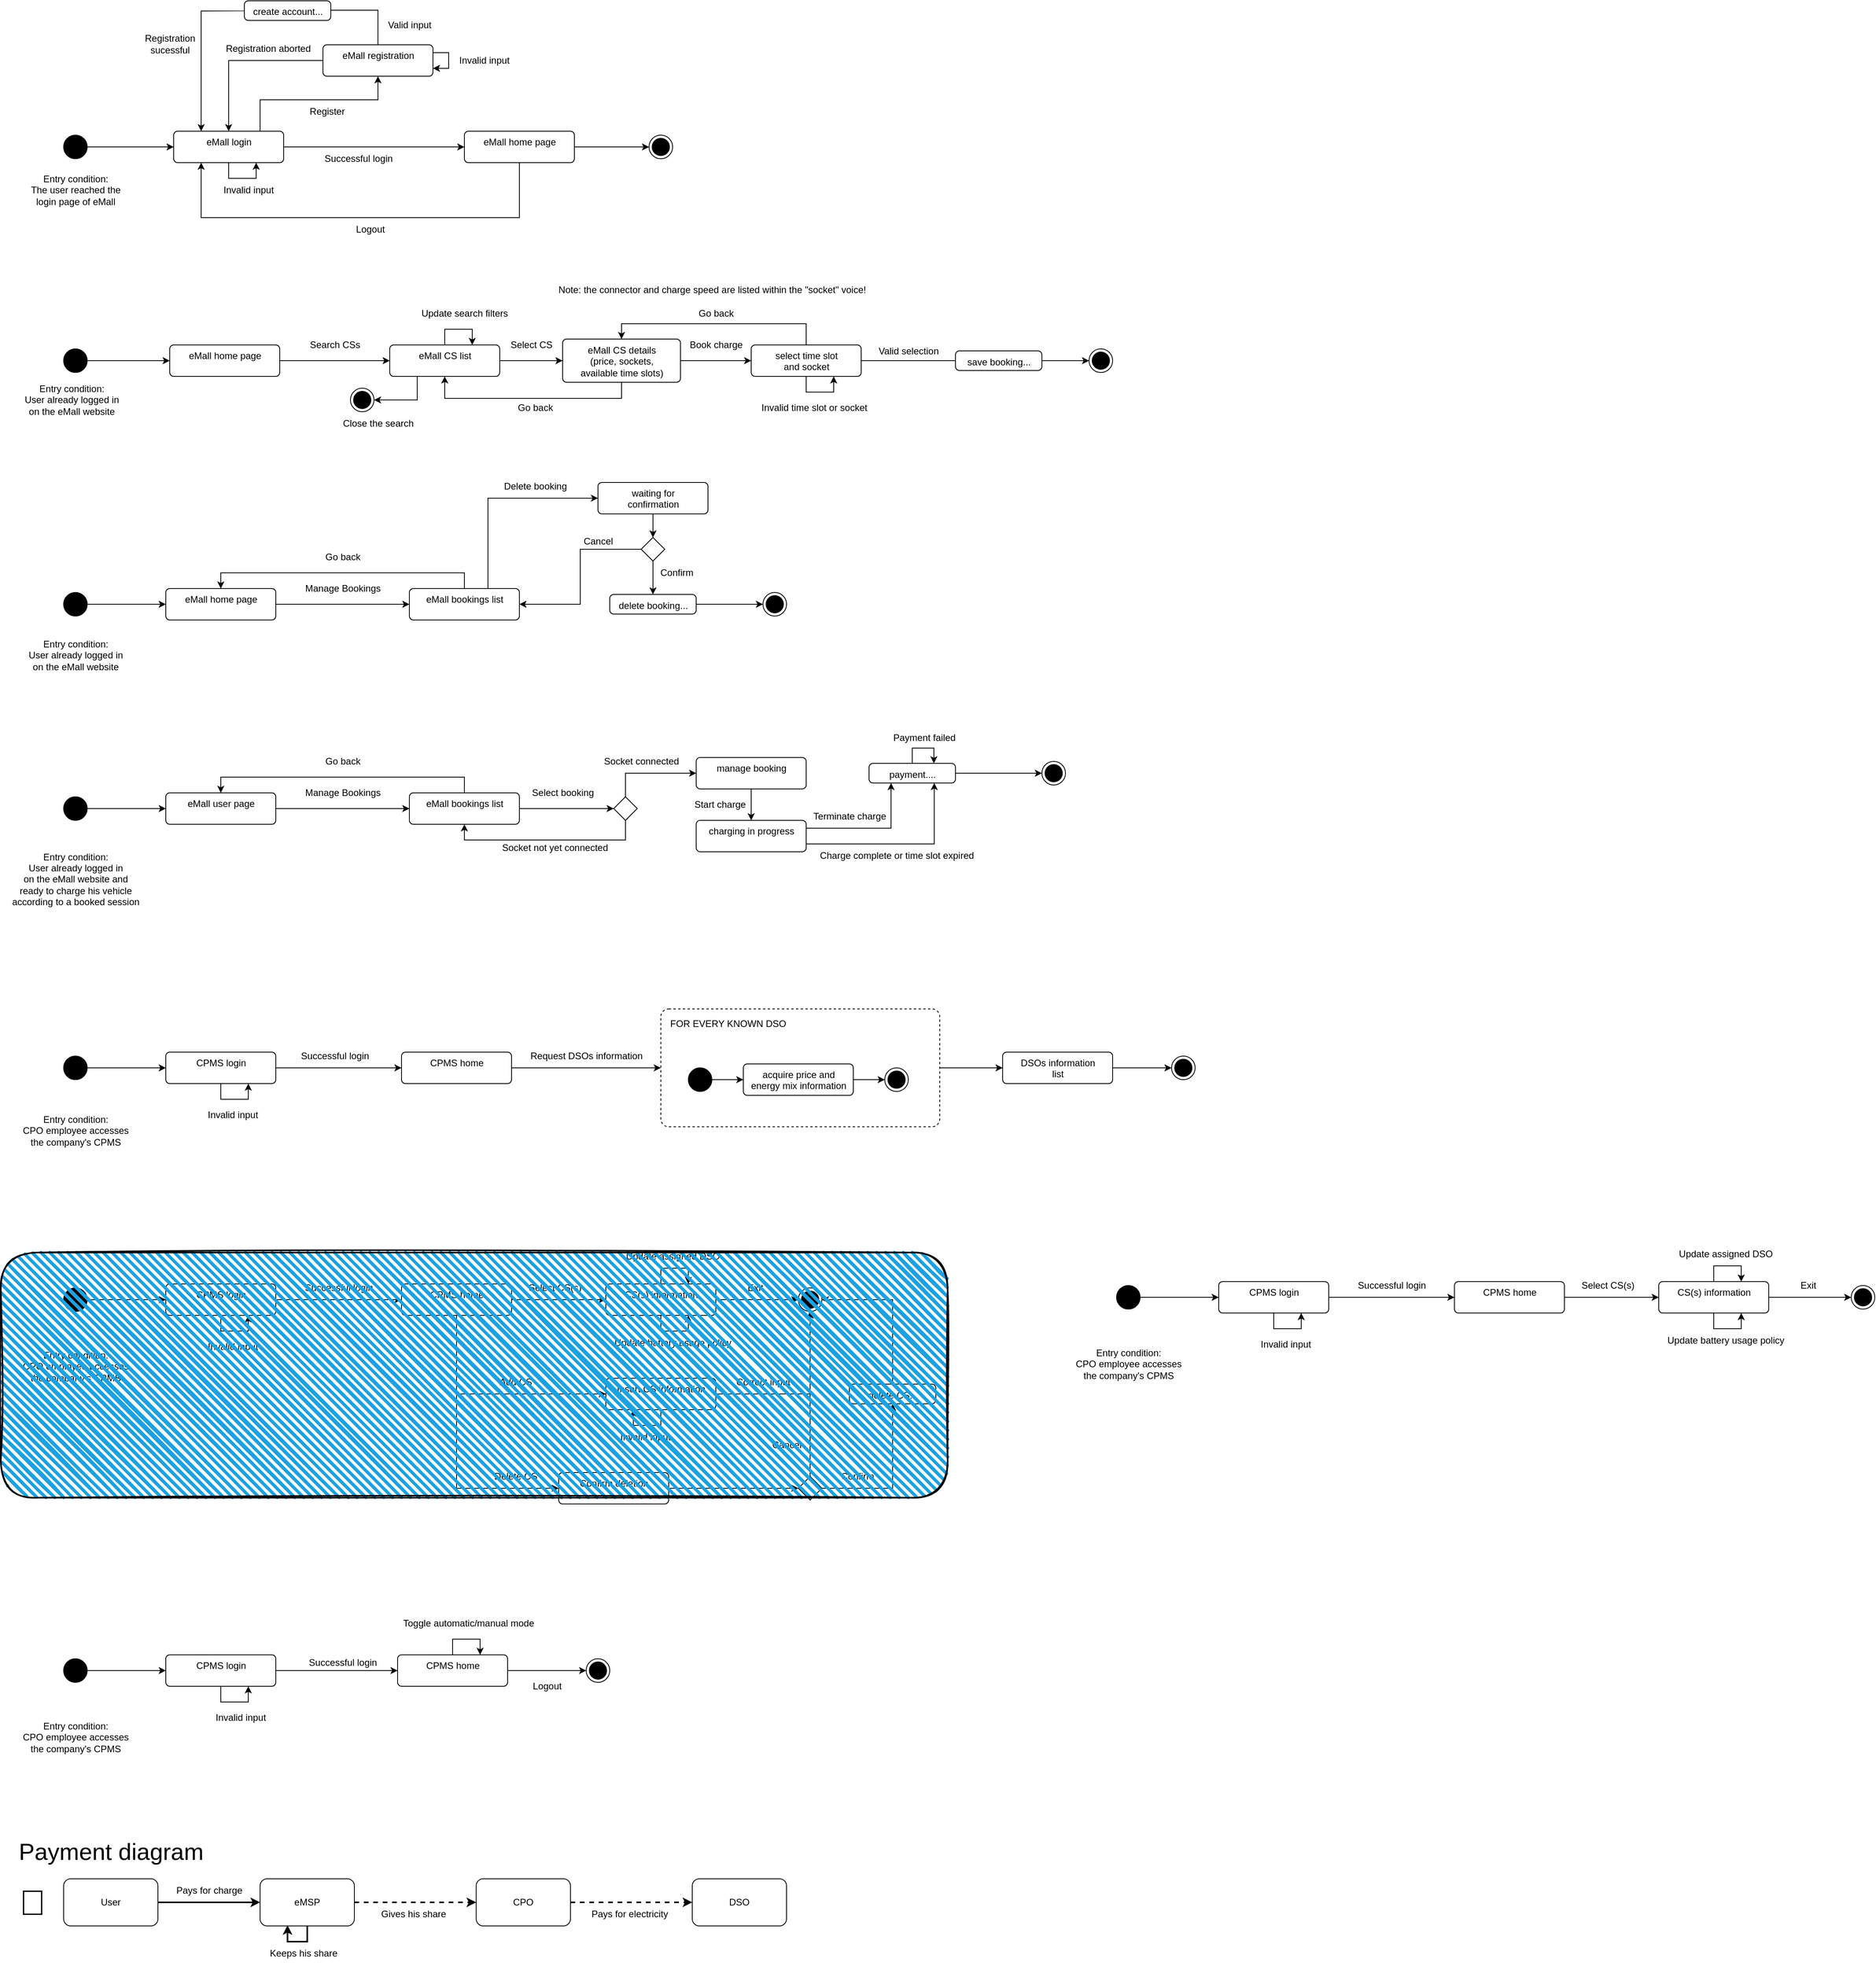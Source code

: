 <mxfile version="20.5.3" type="device"><diagram id="C5RBs43oDa-KdzZeNtuy" name="Page-1"><mxGraphModel dx="1718" dy="927" grid="1" gridSize="10" guides="1" tooltips="1" connect="1" arrows="1" fold="1" page="1" pageScale="1" pageWidth="4681" pageHeight="3300" math="0" shadow="0"><root><mxCell id="WIyWlLk6GJQsqaUBKTNV-0"/><mxCell id="WIyWlLk6GJQsqaUBKTNV-1" parent="WIyWlLk6GJQsqaUBKTNV-0"/><mxCell id="OtQPe9uXSExSUuYNANN4-5" style="edgeStyle=orthogonalEdgeStyle;rounded=0;orthogonalLoop=1;jettySize=auto;html=1;" parent="WIyWlLk6GJQsqaUBKTNV-1" source="OtQPe9uXSExSUuYNANN4-1" target="OtQPe9uXSExSUuYNANN4-2" edge="1"><mxGeometry relative="1" as="geometry"/></mxCell><mxCell id="OtQPe9uXSExSUuYNANN4-1" value="" style="ellipse;fillColor=strokeColor;" parent="WIyWlLk6GJQsqaUBKTNV-1" vertex="1"><mxGeometry x="110" y="241" width="30" height="30" as="geometry"/></mxCell><mxCell id="D8yRVli4cVq_1flrbbhO-0" style="edgeStyle=orthogonalEdgeStyle;rounded=0;orthogonalLoop=1;jettySize=auto;html=1;" parent="WIyWlLk6GJQsqaUBKTNV-1" source="OtQPe9uXSExSUuYNANN4-2" target="OtQPe9uXSExSUuYNANN4-19" edge="1"><mxGeometry relative="1" as="geometry"/></mxCell><mxCell id="D8yRVli4cVq_1flrbbhO-3" style="edgeStyle=orthogonalEdgeStyle;rounded=0;orthogonalLoop=1;jettySize=auto;html=1;entryX=0.5;entryY=1;entryDx=0;entryDy=0;" parent="WIyWlLk6GJQsqaUBKTNV-1" source="OtQPe9uXSExSUuYNANN4-2" target="OtQPe9uXSExSUuYNANN4-6" edge="1"><mxGeometry relative="1" as="geometry"><Array as="points"><mxPoint x="360" y="196"/><mxPoint x="510" y="196"/></Array></mxGeometry></mxCell><mxCell id="OtQPe9uXSExSUuYNANN4-2" value="eMall login" style="html=1;align=center;verticalAlign=top;rounded=1;absoluteArcSize=1;arcSize=10;dashed=0;" parent="WIyWlLk6GJQsqaUBKTNV-1" vertex="1"><mxGeometry x="250" y="236" width="140" height="40" as="geometry"/></mxCell><mxCell id="D8yRVli4cVq_1flrbbhO-4" style="edgeStyle=orthogonalEdgeStyle;rounded=0;orthogonalLoop=1;jettySize=auto;html=1;" parent="WIyWlLk6GJQsqaUBKTNV-1" source="OtQPe9uXSExSUuYNANN4-6" target="OtQPe9uXSExSUuYNANN4-2" edge="1"><mxGeometry relative="1" as="geometry"><Array as="points"><mxPoint x="320" y="146"/></Array></mxGeometry></mxCell><mxCell id="53JUJiO9qSNABAuyEXPm-0" style="edgeStyle=orthogonalEdgeStyle;rounded=0;orthogonalLoop=1;jettySize=auto;html=1;entryX=0.25;entryY=0;entryDx=0;entryDy=0;startArrow=none;exitX=0;exitY=0.5;exitDx=0;exitDy=0;" edge="1" parent="WIyWlLk6GJQsqaUBKTNV-1" source="53JUJiO9qSNABAuyEXPm-3" target="OtQPe9uXSExSUuYNANN4-2"><mxGeometry relative="1" as="geometry"><Array as="points"><mxPoint x="368" y="83"/><mxPoint x="285" y="83"/></Array></mxGeometry></mxCell><mxCell id="OtQPe9uXSExSUuYNANN4-6" value="eMall registration" style="html=1;align=center;verticalAlign=top;rounded=1;absoluteArcSize=1;arcSize=10;dashed=0;" parent="WIyWlLk6GJQsqaUBKTNV-1" vertex="1"><mxGeometry x="440" y="126" width="140" height="40" as="geometry"/></mxCell><mxCell id="OtQPe9uXSExSUuYNANN4-9" value="Register" style="text;html=1;align=center;verticalAlign=middle;resizable=0;points=[];autosize=1;strokeColor=none;fillColor=none;" parent="WIyWlLk6GJQsqaUBKTNV-1" vertex="1"><mxGeometry x="410" y="196" width="70" height="30" as="geometry"/></mxCell><mxCell id="OtQPe9uXSExSUuYNANN4-18" value="Registration aborted" style="text;html=1;align=center;verticalAlign=middle;resizable=0;points=[];autosize=1;strokeColor=none;fillColor=none;" parent="WIyWlLk6GJQsqaUBKTNV-1" vertex="1"><mxGeometry x="300" y="116" width="140" height="30" as="geometry"/></mxCell><mxCell id="OtQPe9uXSExSUuYNANN4-22" style="edgeStyle=orthogonalEdgeStyle;rounded=0;orthogonalLoop=1;jettySize=auto;html=1;" parent="WIyWlLk6GJQsqaUBKTNV-1" source="OtQPe9uXSExSUuYNANN4-19" target="OtQPe9uXSExSUuYNANN4-21" edge="1"><mxGeometry relative="1" as="geometry"/></mxCell><mxCell id="D8yRVli4cVq_1flrbbhO-1" style="edgeStyle=orthogonalEdgeStyle;rounded=0;orthogonalLoop=1;jettySize=auto;html=1;entryX=0.25;entryY=1;entryDx=0;entryDy=0;" parent="WIyWlLk6GJQsqaUBKTNV-1" source="OtQPe9uXSExSUuYNANN4-19" target="OtQPe9uXSExSUuYNANN4-2" edge="1"><mxGeometry relative="1" as="geometry"><Array as="points"><mxPoint x="690" y="346"/><mxPoint x="285" y="346"/></Array></mxGeometry></mxCell><mxCell id="OtQPe9uXSExSUuYNANN4-19" value="eMall home page" style="html=1;align=center;verticalAlign=top;rounded=1;absoluteArcSize=1;arcSize=10;dashed=0;" parent="WIyWlLk6GJQsqaUBKTNV-1" vertex="1"><mxGeometry x="620" y="236" width="140" height="40" as="geometry"/></mxCell><mxCell id="OtQPe9uXSExSUuYNANN4-21" value="" style="ellipse;html=1;shape=endState;fillColor=strokeColor;" parent="WIyWlLk6GJQsqaUBKTNV-1" vertex="1"><mxGeometry x="855" y="241" width="30" height="30" as="geometry"/></mxCell><mxCell id="OtQPe9uXSExSUuYNANN4-23" style="edgeStyle=orthogonalEdgeStyle;rounded=0;orthogonalLoop=1;jettySize=auto;html=1;" parent="WIyWlLk6GJQsqaUBKTNV-1" source="OtQPe9uXSExSUuYNANN4-6" target="OtQPe9uXSExSUuYNANN4-6" edge="1"><mxGeometry relative="1" as="geometry"/></mxCell><mxCell id="OtQPe9uXSExSUuYNANN4-24" value="Invalid input" style="text;html=1;align=center;verticalAlign=middle;resizable=0;points=[];autosize=1;strokeColor=none;fillColor=none;" parent="WIyWlLk6GJQsqaUBKTNV-1" vertex="1"><mxGeometry x="600" y="131" width="90" height="30" as="geometry"/></mxCell><mxCell id="OtQPe9uXSExSUuYNANN4-26" value="Successful login" style="text;html=1;align=center;verticalAlign=middle;resizable=0;points=[];autosize=1;strokeColor=none;fillColor=none;" parent="WIyWlLk6GJQsqaUBKTNV-1" vertex="1"><mxGeometry x="430" y="256" width="110" height="30" as="geometry"/></mxCell><mxCell id="OtQPe9uXSExSUuYNANN4-30" style="edgeStyle=orthogonalEdgeStyle;rounded=0;orthogonalLoop=1;jettySize=auto;html=1;" parent="WIyWlLk6GJQsqaUBKTNV-1" source="OtQPe9uXSExSUuYNANN4-27" target="OtQPe9uXSExSUuYNANN4-28" edge="1"><mxGeometry relative="1" as="geometry"/></mxCell><mxCell id="OtQPe9uXSExSUuYNANN4-27" value="" style="ellipse;fillColor=strokeColor;" parent="WIyWlLk6GJQsqaUBKTNV-1" vertex="1"><mxGeometry x="110" y="513" width="30" height="30" as="geometry"/></mxCell><mxCell id="OtQPe9uXSExSUuYNANN4-51" style="edgeStyle=orthogonalEdgeStyle;rounded=0;orthogonalLoop=1;jettySize=auto;html=1;" parent="WIyWlLk6GJQsqaUBKTNV-1" source="OtQPe9uXSExSUuYNANN4-28" target="OtQPe9uXSExSUuYNANN4-48" edge="1"><mxGeometry relative="1" as="geometry"/></mxCell><mxCell id="OtQPe9uXSExSUuYNANN4-28" value="eMall home page" style="html=1;align=center;verticalAlign=top;rounded=1;absoluteArcSize=1;arcSize=10;dashed=0;" parent="WIyWlLk6GJQsqaUBKTNV-1" vertex="1"><mxGeometry x="245" y="508" width="140" height="40" as="geometry"/></mxCell><mxCell id="OtQPe9uXSExSUuYNANN4-46" value="Logout" style="text;html=1;align=center;verticalAlign=middle;resizable=0;points=[];autosize=1;strokeColor=none;fillColor=none;" parent="WIyWlLk6GJQsqaUBKTNV-1" vertex="1"><mxGeometry x="470" y="346" width="60" height="30" as="geometry"/></mxCell><mxCell id="OtQPe9uXSExSUuYNANN4-55" style="edgeStyle=orthogonalEdgeStyle;rounded=0;orthogonalLoop=1;jettySize=auto;html=1;entryX=0;entryY=0.5;entryDx=0;entryDy=0;" parent="WIyWlLk6GJQsqaUBKTNV-1" source="OtQPe9uXSExSUuYNANN4-48" target="OtQPe9uXSExSUuYNANN4-54" edge="1"><mxGeometry relative="1" as="geometry"/></mxCell><mxCell id="h1Xw0_IUpKzx305t5F_1-7" style="edgeStyle=orthogonalEdgeStyle;rounded=0;orthogonalLoop=1;jettySize=auto;html=1;entryX=1;entryY=0.5;entryDx=0;entryDy=0;" parent="WIyWlLk6GJQsqaUBKTNV-1" source="OtQPe9uXSExSUuYNANN4-48" target="h1Xw0_IUpKzx305t5F_1-2" edge="1"><mxGeometry relative="1" as="geometry"><Array as="points"><mxPoint x="560" y="578"/></Array></mxGeometry></mxCell><mxCell id="OtQPe9uXSExSUuYNANN4-48" value="eMall CS list" style="html=1;align=center;verticalAlign=top;rounded=1;absoluteArcSize=1;arcSize=10;dashed=0;" parent="WIyWlLk6GJQsqaUBKTNV-1" vertex="1"><mxGeometry x="525" y="508" width="140" height="40" as="geometry"/></mxCell><mxCell id="OtQPe9uXSExSUuYNANN4-50" value="Search CSs" style="text;html=1;align=center;verticalAlign=middle;resizable=0;points=[];autosize=1;strokeColor=none;fillColor=none;" parent="WIyWlLk6GJQsqaUBKTNV-1" vertex="1"><mxGeometry x="410" y="493" width="90" height="30" as="geometry"/></mxCell><mxCell id="OtQPe9uXSExSUuYNANN4-52" value="Update search filters" style="text;html=1;align=center;verticalAlign=middle;resizable=0;points=[];autosize=1;strokeColor=none;fillColor=none;" parent="WIyWlLk6GJQsqaUBKTNV-1" vertex="1"><mxGeometry x="550" y="453" width="140" height="30" as="geometry"/></mxCell><mxCell id="OtQPe9uXSExSUuYNANN4-53" style="edgeStyle=orthogonalEdgeStyle;rounded=0;orthogonalLoop=1;jettySize=auto;html=1;entryX=0.75;entryY=0;entryDx=0;entryDy=0;" parent="WIyWlLk6GJQsqaUBKTNV-1" source="OtQPe9uXSExSUuYNANN4-48" target="OtQPe9uXSExSUuYNANN4-48" edge="1"><mxGeometry relative="1" as="geometry"><Array as="points"><mxPoint x="595" y="488"/><mxPoint x="630" y="488"/></Array></mxGeometry></mxCell><mxCell id="OtQPe9uXSExSUuYNANN4-58" style="edgeStyle=orthogonalEdgeStyle;rounded=0;orthogonalLoop=1;jettySize=auto;html=1;entryX=0.5;entryY=1;entryDx=0;entryDy=0;" parent="WIyWlLk6GJQsqaUBKTNV-1" source="OtQPe9uXSExSUuYNANN4-54" target="OtQPe9uXSExSUuYNANN4-48" edge="1"><mxGeometry relative="1" as="geometry"><Array as="points"><mxPoint x="820" y="576"/><mxPoint x="595" y="576"/></Array></mxGeometry></mxCell><mxCell id="OtQPe9uXSExSUuYNANN4-62" style="edgeStyle=orthogonalEdgeStyle;rounded=0;orthogonalLoop=1;jettySize=auto;html=1;entryX=0;entryY=0.5;entryDx=0;entryDy=0;" parent="WIyWlLk6GJQsqaUBKTNV-1" source="OtQPe9uXSExSUuYNANN4-54" target="OtQPe9uXSExSUuYNANN4-60" edge="1"><mxGeometry relative="1" as="geometry"/></mxCell><mxCell id="OtQPe9uXSExSUuYNANN4-54" value="&lt;div&gt;eMall CS details&lt;/div&gt;&lt;div&gt;(price, sockets,&lt;br&gt;&lt;/div&gt;&lt;div&gt;available time slots)&lt;br&gt;&lt;/div&gt;" style="html=1;align=center;verticalAlign=top;rounded=1;absoluteArcSize=1;arcSize=10;dashed=0;" parent="WIyWlLk6GJQsqaUBKTNV-1" vertex="1"><mxGeometry x="745" y="500.5" width="150" height="55" as="geometry"/></mxCell><mxCell id="OtQPe9uXSExSUuYNANN4-59" value="Go back" style="text;html=1;align=center;verticalAlign=middle;resizable=0;points=[];autosize=1;strokeColor=none;fillColor=none;" parent="WIyWlLk6GJQsqaUBKTNV-1" vertex="1"><mxGeometry x="675" y="573" width="70" height="30" as="geometry"/></mxCell><mxCell id="OtQPe9uXSExSUuYNANN4-70" style="edgeStyle=orthogonalEdgeStyle;rounded=0;orthogonalLoop=1;jettySize=auto;html=1;entryX=0;entryY=0.5;entryDx=0;entryDy=0;startArrow=none;" parent="WIyWlLk6GJQsqaUBKTNV-1" source="D8yRVli4cVq_1flrbbhO-13" target="OtQPe9uXSExSUuYNANN4-67" edge="1"><mxGeometry relative="1" as="geometry"/></mxCell><mxCell id="OtQPe9uXSExSUuYNANN4-71" style="edgeStyle=orthogonalEdgeStyle;rounded=0;orthogonalLoop=1;jettySize=auto;html=1;entryX=0.5;entryY=0;entryDx=0;entryDy=0;" parent="WIyWlLk6GJQsqaUBKTNV-1" source="OtQPe9uXSExSUuYNANN4-60" target="OtQPe9uXSExSUuYNANN4-54" edge="1"><mxGeometry relative="1" as="geometry"><Array as="points"><mxPoint x="1055" y="481"/><mxPoint x="820" y="481"/></Array></mxGeometry></mxCell><mxCell id="OtQPe9uXSExSUuYNANN4-60" value="&lt;div&gt;select time slot&lt;/div&gt;&lt;div&gt;and socket&lt;br&gt;&lt;/div&gt;" style="html=1;align=center;verticalAlign=top;rounded=1;absoluteArcSize=1;arcSize=10;dashed=0;" parent="WIyWlLk6GJQsqaUBKTNV-1" vertex="1"><mxGeometry x="985" y="508" width="140" height="40" as="geometry"/></mxCell><mxCell id="OtQPe9uXSExSUuYNANN4-61" value="Select CS" style="text;html=1;align=center;verticalAlign=middle;resizable=0;points=[];autosize=1;strokeColor=none;fillColor=none;" parent="WIyWlLk6GJQsqaUBKTNV-1" vertex="1"><mxGeometry x="665" y="493" width="80" height="30" as="geometry"/></mxCell><mxCell id="OtQPe9uXSExSUuYNANN4-65" value="Book charge" style="text;html=1;align=center;verticalAlign=middle;resizable=0;points=[];autosize=1;strokeColor=none;fillColor=none;" parent="WIyWlLk6GJQsqaUBKTNV-1" vertex="1"><mxGeometry x="895" y="493" width="90" height="30" as="geometry"/></mxCell><mxCell id="OtQPe9uXSExSUuYNANN4-66" value="Note: the connector and charge speed are listed within the &quot;socket&quot; voice!" style="text;html=1;align=center;verticalAlign=middle;resizable=0;points=[];autosize=1;strokeColor=none;fillColor=none;" parent="WIyWlLk6GJQsqaUBKTNV-1" vertex="1"><mxGeometry x="725" y="423" width="420" height="30" as="geometry"/></mxCell><mxCell id="OtQPe9uXSExSUuYNANN4-67" value="" style="ellipse;html=1;shape=endState;fillColor=strokeColor;" parent="WIyWlLk6GJQsqaUBKTNV-1" vertex="1"><mxGeometry x="1415" y="513" width="30" height="30" as="geometry"/></mxCell><mxCell id="OtQPe9uXSExSUuYNANN4-72" value="Go back" style="text;html=1;align=center;verticalAlign=middle;resizable=0;points=[];autosize=1;strokeColor=none;fillColor=none;" parent="WIyWlLk6GJQsqaUBKTNV-1" vertex="1"><mxGeometry x="905" y="453" width="70" height="30" as="geometry"/></mxCell><mxCell id="OtQPe9uXSExSUuYNANN4-74" style="edgeStyle=orthogonalEdgeStyle;rounded=0;orthogonalLoop=1;jettySize=auto;html=1;entryX=0.75;entryY=1;entryDx=0;entryDy=0;" parent="WIyWlLk6GJQsqaUBKTNV-1" source="OtQPe9uXSExSUuYNANN4-60" target="OtQPe9uXSExSUuYNANN4-60" edge="1"><mxGeometry relative="1" as="geometry"><Array as="points"><mxPoint x="1055" y="568"/><mxPoint x="1090" y="568"/></Array></mxGeometry></mxCell><mxCell id="OtQPe9uXSExSUuYNANN4-75" value="Invalid time slot or socket" style="text;html=1;align=center;verticalAlign=middle;resizable=0;points=[];autosize=1;strokeColor=none;fillColor=none;" parent="WIyWlLk6GJQsqaUBKTNV-1" vertex="1"><mxGeometry x="985" y="573" width="160" height="30" as="geometry"/></mxCell><mxCell id="OtQPe9uXSExSUuYNANN4-82" style="edgeStyle=orthogonalEdgeStyle;rounded=0;orthogonalLoop=1;jettySize=auto;html=1;" parent="WIyWlLk6GJQsqaUBKTNV-1" source="OtQPe9uXSExSUuYNANN4-76" target="OtQPe9uXSExSUuYNANN4-79" edge="1"><mxGeometry relative="1" as="geometry"/></mxCell><mxCell id="OtQPe9uXSExSUuYNANN4-76" value="" style="ellipse;fillColor=strokeColor;" parent="WIyWlLk6GJQsqaUBKTNV-1" vertex="1"><mxGeometry x="110" y="823" width="30" height="30" as="geometry"/></mxCell><mxCell id="OtQPe9uXSExSUuYNANN4-84" style="edgeStyle=orthogonalEdgeStyle;rounded=0;orthogonalLoop=1;jettySize=auto;html=1;" parent="WIyWlLk6GJQsqaUBKTNV-1" source="OtQPe9uXSExSUuYNANN4-79" target="OtQPe9uXSExSUuYNANN4-83" edge="1"><mxGeometry relative="1" as="geometry"/></mxCell><mxCell id="OtQPe9uXSExSUuYNANN4-79" value="eMall home page" style="html=1;align=center;verticalAlign=top;rounded=1;absoluteArcSize=1;arcSize=10;dashed=0;" parent="WIyWlLk6GJQsqaUBKTNV-1" vertex="1"><mxGeometry x="240" y="818" width="140" height="40" as="geometry"/></mxCell><mxCell id="OtQPe9uXSExSUuYNANN4-86" style="edgeStyle=orthogonalEdgeStyle;rounded=0;orthogonalLoop=1;jettySize=auto;html=1;entryX=0.5;entryY=0;entryDx=0;entryDy=0;" parent="WIyWlLk6GJQsqaUBKTNV-1" source="OtQPe9uXSExSUuYNANN4-83" target="OtQPe9uXSExSUuYNANN4-79" edge="1"><mxGeometry relative="1" as="geometry"><Array as="points"><mxPoint x="620" y="798"/><mxPoint x="310" y="798"/></Array></mxGeometry></mxCell><mxCell id="OtQPe9uXSExSUuYNANN4-95" style="edgeStyle=orthogonalEdgeStyle;rounded=0;orthogonalLoop=1;jettySize=auto;html=1;entryX=0;entryY=0.5;entryDx=0;entryDy=0;" parent="WIyWlLk6GJQsqaUBKTNV-1" source="OtQPe9uXSExSUuYNANN4-83" target="OtQPe9uXSExSUuYNANN4-92" edge="1"><mxGeometry relative="1" as="geometry"><Array as="points"><mxPoint x="650" y="703"/></Array></mxGeometry></mxCell><mxCell id="OtQPe9uXSExSUuYNANN4-83" value="eMall bookings list" style="html=1;align=center;verticalAlign=top;rounded=1;absoluteArcSize=1;arcSize=10;dashed=0;" parent="WIyWlLk6GJQsqaUBKTNV-1" vertex="1"><mxGeometry x="550" y="818" width="140" height="40" as="geometry"/></mxCell><mxCell id="OtQPe9uXSExSUuYNANN4-85" value="Manage Bookings" style="text;html=1;align=center;verticalAlign=middle;resizable=0;points=[];autosize=1;strokeColor=none;fillColor=none;" parent="WIyWlLk6GJQsqaUBKTNV-1" vertex="1"><mxGeometry x="405" y="803" width="120" height="30" as="geometry"/></mxCell><mxCell id="OtQPe9uXSExSUuYNANN4-87" value="Go back" style="text;html=1;align=center;verticalAlign=middle;resizable=0;points=[];autosize=1;strokeColor=none;fillColor=none;" parent="WIyWlLk6GJQsqaUBKTNV-1" vertex="1"><mxGeometry x="430" y="763" width="70" height="30" as="geometry"/></mxCell><mxCell id="OtQPe9uXSExSUuYNANN4-102" style="edgeStyle=orthogonalEdgeStyle;rounded=0;orthogonalLoop=1;jettySize=auto;html=1;entryX=0.5;entryY=0;entryDx=0;entryDy=0;" parent="WIyWlLk6GJQsqaUBKTNV-1" source="OtQPe9uXSExSUuYNANN4-92" target="OtQPe9uXSExSUuYNANN4-101" edge="1"><mxGeometry relative="1" as="geometry"/></mxCell><mxCell id="OtQPe9uXSExSUuYNANN4-92" value="&lt;div&gt;waiting for&lt;/div&gt;&lt;div&gt;confirmation&lt;/div&gt;" style="html=1;align=center;verticalAlign=top;rounded=1;absoluteArcSize=1;arcSize=10;dashed=0;" parent="WIyWlLk6GJQsqaUBKTNV-1" vertex="1"><mxGeometry x="790" y="683" width="140" height="40" as="geometry"/></mxCell><mxCell id="OtQPe9uXSExSUuYNANN4-96" value="Delete booking" style="text;html=1;align=center;verticalAlign=middle;resizable=0;points=[];autosize=1;strokeColor=none;fillColor=none;" parent="WIyWlLk6GJQsqaUBKTNV-1" vertex="1"><mxGeometry x="655" y="673" width="110" height="30" as="geometry"/></mxCell><mxCell id="OtQPe9uXSExSUuYNANN4-104" style="edgeStyle=orthogonalEdgeStyle;rounded=0;orthogonalLoop=1;jettySize=auto;html=1;entryX=1;entryY=0.5;entryDx=0;entryDy=0;" parent="WIyWlLk6GJQsqaUBKTNV-1" source="OtQPe9uXSExSUuYNANN4-101" target="OtQPe9uXSExSUuYNANN4-83" edge="1"><mxGeometry relative="1" as="geometry"/></mxCell><mxCell id="OtQPe9uXSExSUuYNANN4-108" style="edgeStyle=orthogonalEdgeStyle;rounded=0;orthogonalLoop=1;jettySize=auto;html=1;" parent="WIyWlLk6GJQsqaUBKTNV-1" source="OtQPe9uXSExSUuYNANN4-101" target="OtQPe9uXSExSUuYNANN4-107" edge="1"><mxGeometry relative="1" as="geometry"/></mxCell><mxCell id="OtQPe9uXSExSUuYNANN4-101" value="" style="rhombus;" parent="WIyWlLk6GJQsqaUBKTNV-1" vertex="1"><mxGeometry x="845" y="753" width="30" height="30" as="geometry"/></mxCell><mxCell id="OtQPe9uXSExSUuYNANN4-114" style="edgeStyle=orthogonalEdgeStyle;rounded=0;orthogonalLoop=1;jettySize=auto;html=1;entryX=0;entryY=0.5;entryDx=0;entryDy=0;" parent="WIyWlLk6GJQsqaUBKTNV-1" source="OtQPe9uXSExSUuYNANN4-107" target="OtQPe9uXSExSUuYNANN4-113" edge="1"><mxGeometry relative="1" as="geometry"/></mxCell><mxCell id="OtQPe9uXSExSUuYNANN4-107" value="delete booking..." style="html=1;align=center;verticalAlign=top;rounded=1;absoluteArcSize=1;arcSize=10;dashed=0;" parent="WIyWlLk6GJQsqaUBKTNV-1" vertex="1"><mxGeometry x="805" y="825.5" width="110" height="25" as="geometry"/></mxCell><mxCell id="OtQPe9uXSExSUuYNANN4-110" value="Cancel" style="text;html=1;align=center;verticalAlign=middle;resizable=0;points=[];autosize=1;strokeColor=none;fillColor=none;" parent="WIyWlLk6GJQsqaUBKTNV-1" vertex="1"><mxGeometry x="760" y="743" width="60" height="30" as="geometry"/></mxCell><mxCell id="OtQPe9uXSExSUuYNANN4-111" value="Confirm" style="text;html=1;align=center;verticalAlign=middle;resizable=0;points=[];autosize=1;strokeColor=none;fillColor=none;" parent="WIyWlLk6GJQsqaUBKTNV-1" vertex="1"><mxGeometry x="855" y="783" width="70" height="30" as="geometry"/></mxCell><mxCell id="OtQPe9uXSExSUuYNANN4-112" value="Valid selection" style="text;html=1;align=center;verticalAlign=middle;resizable=0;points=[];autosize=1;strokeColor=none;fillColor=none;" parent="WIyWlLk6GJQsqaUBKTNV-1" vertex="1"><mxGeometry x="1135" y="500.5" width="100" height="30" as="geometry"/></mxCell><mxCell id="OtQPe9uXSExSUuYNANN4-113" value="" style="ellipse;html=1;shape=endState;fillColor=strokeColor;" parent="WIyWlLk6GJQsqaUBKTNV-1" vertex="1"><mxGeometry x="1000" y="823" width="30" height="30" as="geometry"/></mxCell><mxCell id="OtQPe9uXSExSUuYNANN4-115" style="edgeStyle=orthogonalEdgeStyle;rounded=0;orthogonalLoop=1;jettySize=auto;html=1;" parent="WIyWlLk6GJQsqaUBKTNV-1" source="OtQPe9uXSExSUuYNANN4-116" target="OtQPe9uXSExSUuYNANN4-118" edge="1"><mxGeometry relative="1" as="geometry"/></mxCell><mxCell id="OtQPe9uXSExSUuYNANN4-116" value="" style="ellipse;fillColor=strokeColor;" parent="WIyWlLk6GJQsqaUBKTNV-1" vertex="1"><mxGeometry x="110" y="1083" width="30" height="30" as="geometry"/></mxCell><mxCell id="OtQPe9uXSExSUuYNANN4-117" style="edgeStyle=orthogonalEdgeStyle;rounded=0;orthogonalLoop=1;jettySize=auto;html=1;" parent="WIyWlLk6GJQsqaUBKTNV-1" source="OtQPe9uXSExSUuYNANN4-118" target="OtQPe9uXSExSUuYNANN4-121" edge="1"><mxGeometry relative="1" as="geometry"/></mxCell><mxCell id="OtQPe9uXSExSUuYNANN4-118" value="eMall user page" style="html=1;align=center;verticalAlign=top;rounded=1;absoluteArcSize=1;arcSize=10;dashed=0;" parent="WIyWlLk6GJQsqaUBKTNV-1" vertex="1"><mxGeometry x="240" y="1078" width="140" height="40" as="geometry"/></mxCell><mxCell id="OtQPe9uXSExSUuYNANN4-120" style="edgeStyle=orthogonalEdgeStyle;rounded=0;orthogonalLoop=1;jettySize=auto;html=1;entryX=0.5;entryY=0;entryDx=0;entryDy=0;" parent="WIyWlLk6GJQsqaUBKTNV-1" source="OtQPe9uXSExSUuYNANN4-121" target="OtQPe9uXSExSUuYNANN4-118" edge="1"><mxGeometry relative="1" as="geometry"><Array as="points"><mxPoint x="620" y="1058"/><mxPoint x="310" y="1058"/></Array></mxGeometry></mxCell><mxCell id="OtQPe9uXSExSUuYNANN4-128" style="edgeStyle=orthogonalEdgeStyle;rounded=0;orthogonalLoop=1;jettySize=auto;html=1;" parent="WIyWlLk6GJQsqaUBKTNV-1" source="OtQPe9uXSExSUuYNANN4-121" target="OtQPe9uXSExSUuYNANN4-127" edge="1"><mxGeometry relative="1" as="geometry"/></mxCell><mxCell id="OtQPe9uXSExSUuYNANN4-121" value="eMall bookings list" style="html=1;align=center;verticalAlign=top;rounded=1;absoluteArcSize=1;arcSize=10;dashed=0;" parent="WIyWlLk6GJQsqaUBKTNV-1" vertex="1"><mxGeometry x="550" y="1078" width="140" height="40" as="geometry"/></mxCell><mxCell id="OtQPe9uXSExSUuYNANN4-122" value="Manage Bookings" style="text;html=1;align=center;verticalAlign=middle;resizable=0;points=[];autosize=1;strokeColor=none;fillColor=none;" parent="WIyWlLk6GJQsqaUBKTNV-1" vertex="1"><mxGeometry x="405" y="1063" width="120" height="30" as="geometry"/></mxCell><mxCell id="OtQPe9uXSExSUuYNANN4-123" value="Go back" style="text;html=1;align=center;verticalAlign=middle;resizable=0;points=[];autosize=1;strokeColor=none;fillColor=none;" parent="WIyWlLk6GJQsqaUBKTNV-1" vertex="1"><mxGeometry x="430" y="1023" width="70" height="30" as="geometry"/></mxCell><mxCell id="OtQPe9uXSExSUuYNANN4-142" style="edgeStyle=orthogonalEdgeStyle;rounded=0;orthogonalLoop=1;jettySize=auto;html=1;" parent="WIyWlLk6GJQsqaUBKTNV-1" source="OtQPe9uXSExSUuYNANN4-124" target="OtQPe9uXSExSUuYNANN4-141" edge="1"><mxGeometry relative="1" as="geometry"/></mxCell><mxCell id="OtQPe9uXSExSUuYNANN4-124" value="manage booking" style="html=1;align=center;verticalAlign=top;rounded=1;absoluteArcSize=1;arcSize=10;dashed=0;" parent="WIyWlLk6GJQsqaUBKTNV-1" vertex="1"><mxGeometry x="915" y="1033" width="140" height="40" as="geometry"/></mxCell><mxCell id="OtQPe9uXSExSUuYNANN4-126" value="Select booking" style="text;html=1;align=center;verticalAlign=middle;resizable=0;points=[];autosize=1;strokeColor=none;fillColor=none;" parent="WIyWlLk6GJQsqaUBKTNV-1" vertex="1"><mxGeometry x="695" y="1063" width="100" height="30" as="geometry"/></mxCell><mxCell id="OtQPe9uXSExSUuYNANN4-129" style="edgeStyle=orthogonalEdgeStyle;rounded=0;orthogonalLoop=1;jettySize=auto;html=1;entryX=0;entryY=0.5;entryDx=0;entryDy=0;" parent="WIyWlLk6GJQsqaUBKTNV-1" source="OtQPe9uXSExSUuYNANN4-127" target="OtQPe9uXSExSUuYNANN4-124" edge="1"><mxGeometry relative="1" as="geometry"><Array as="points"><mxPoint x="825" y="1053"/></Array></mxGeometry></mxCell><mxCell id="OtQPe9uXSExSUuYNANN4-131" style="edgeStyle=orthogonalEdgeStyle;rounded=0;orthogonalLoop=1;jettySize=auto;html=1;entryX=0.5;entryY=1;entryDx=0;entryDy=0;" parent="WIyWlLk6GJQsqaUBKTNV-1" source="OtQPe9uXSExSUuYNANN4-127" target="OtQPe9uXSExSUuYNANN4-121" edge="1"><mxGeometry relative="1" as="geometry"><Array as="points"><mxPoint x="825" y="1138"/><mxPoint x="620" y="1138"/></Array></mxGeometry></mxCell><mxCell id="OtQPe9uXSExSUuYNANN4-127" value="" style="rhombus;" parent="WIyWlLk6GJQsqaUBKTNV-1" vertex="1"><mxGeometry x="810" y="1083" width="30" height="30" as="geometry"/></mxCell><mxCell id="OtQPe9uXSExSUuYNANN4-130" value="Socket connected" style="text;html=1;align=center;verticalAlign=middle;resizable=0;points=[];autosize=1;strokeColor=none;fillColor=none;" parent="WIyWlLk6GJQsqaUBKTNV-1" vertex="1"><mxGeometry x="785" y="1023" width="120" height="30" as="geometry"/></mxCell><mxCell id="OtQPe9uXSExSUuYNANN4-132" value="Socket not yet connected" style="text;html=1;align=center;verticalAlign=middle;resizable=0;points=[];autosize=1;strokeColor=none;fillColor=none;" parent="WIyWlLk6GJQsqaUBKTNV-1" vertex="1"><mxGeometry x="655" y="1133" width="160" height="30" as="geometry"/></mxCell><mxCell id="OtQPe9uXSExSUuYNANN4-134" value="Start charge" style="text;html=1;align=center;verticalAlign=middle;resizable=0;points=[];autosize=1;strokeColor=none;fillColor=none;" parent="WIyWlLk6GJQsqaUBKTNV-1" vertex="1"><mxGeometry x="900" y="1078" width="90" height="30" as="geometry"/></mxCell><mxCell id="OtQPe9uXSExSUuYNANN4-154" style="edgeStyle=orthogonalEdgeStyle;rounded=0;orthogonalLoop=1;jettySize=auto;html=1;entryX=0;entryY=0.5;entryDx=0;entryDy=0;exitX=1;exitY=0.5;exitDx=0;exitDy=0;" parent="WIyWlLk6GJQsqaUBKTNV-1" source="53JUJiO9qSNABAuyEXPm-6" target="OtQPe9uXSExSUuYNANN4-151" edge="1"><mxGeometry relative="1" as="geometry"><mxPoint x="1265" y="1053" as="sourcePoint"/></mxGeometry></mxCell><mxCell id="OtQPe9uXSExSUuYNANN4-143" style="edgeStyle=orthogonalEdgeStyle;rounded=0;orthogonalLoop=1;jettySize=auto;html=1;entryX=0.25;entryY=1;entryDx=0;entryDy=0;" parent="WIyWlLk6GJQsqaUBKTNV-1" source="OtQPe9uXSExSUuYNANN4-141" target="53JUJiO9qSNABAuyEXPm-6" edge="1"><mxGeometry relative="1" as="geometry"><Array as="points"><mxPoint x="1163" y="1123"/><mxPoint x="1163" y="1066"/></Array><mxPoint x="1170" y="1073" as="targetPoint"/></mxGeometry></mxCell><mxCell id="OtQPe9uXSExSUuYNANN4-147" style="edgeStyle=orthogonalEdgeStyle;rounded=0;orthogonalLoop=1;jettySize=auto;html=1;entryX=0.75;entryY=1;entryDx=0;entryDy=0;" parent="WIyWlLk6GJQsqaUBKTNV-1" source="OtQPe9uXSExSUuYNANN4-141" target="53JUJiO9qSNABAuyEXPm-6" edge="1"><mxGeometry relative="1" as="geometry"><Array as="points"><mxPoint x="1218" y="1143"/><mxPoint x="1218" y="1066"/></Array><mxPoint x="1222.72" y="1072.96" as="targetPoint"/></mxGeometry></mxCell><mxCell id="OtQPe9uXSExSUuYNANN4-141" value="charging in progress" style="html=1;align=center;verticalAlign=top;rounded=1;absoluteArcSize=1;arcSize=10;dashed=0;" parent="WIyWlLk6GJQsqaUBKTNV-1" vertex="1"><mxGeometry x="915" y="1113" width="140" height="40" as="geometry"/></mxCell><mxCell id="OtQPe9uXSExSUuYNANN4-144" value="Terminate charge" style="text;html=1;align=center;verticalAlign=middle;resizable=0;points=[];autosize=1;strokeColor=none;fillColor=none;" parent="WIyWlLk6GJQsqaUBKTNV-1" vertex="1"><mxGeometry x="1050" y="1093" width="120" height="30" as="geometry"/></mxCell><mxCell id="OtQPe9uXSExSUuYNANN4-148" value="Charge complete or time slot expired" style="text;html=1;align=center;verticalAlign=middle;resizable=0;points=[];autosize=1;strokeColor=none;fillColor=none;" parent="WIyWlLk6GJQsqaUBKTNV-1" vertex="1"><mxGeometry x="1055" y="1143" width="230" height="30" as="geometry"/></mxCell><mxCell id="OtQPe9uXSExSUuYNANN4-150" value="Payment failed" style="text;html=1;align=center;verticalAlign=middle;resizable=0;points=[];autosize=1;strokeColor=none;fillColor=none;" parent="WIyWlLk6GJQsqaUBKTNV-1" vertex="1"><mxGeometry x="1155" y="993" width="100" height="30" as="geometry"/></mxCell><mxCell id="OtQPe9uXSExSUuYNANN4-151" value="" style="ellipse;html=1;shape=endState;fillColor=strokeColor;" parent="WIyWlLk6GJQsqaUBKTNV-1" vertex="1"><mxGeometry x="1355" y="1038" width="30" height="30" as="geometry"/></mxCell><mxCell id="D8yRVli4cVq_1flrbbhO-5" style="edgeStyle=orthogonalEdgeStyle;rounded=0;orthogonalLoop=1;jettySize=auto;html=1;entryX=0.75;entryY=1;entryDx=0;entryDy=0;" parent="WIyWlLk6GJQsqaUBKTNV-1" source="OtQPe9uXSExSUuYNANN4-2" target="OtQPe9uXSExSUuYNANN4-2" edge="1"><mxGeometry relative="1" as="geometry"><Array as="points"><mxPoint x="320" y="296"/><mxPoint x="355" y="296"/></Array></mxGeometry></mxCell><mxCell id="D8yRVli4cVq_1flrbbhO-6" value="Invalid input" style="text;html=1;align=center;verticalAlign=middle;resizable=0;points=[];autosize=1;strokeColor=none;fillColor=none;" parent="WIyWlLk6GJQsqaUBKTNV-1" vertex="1"><mxGeometry x="300" y="296" width="90" height="30" as="geometry"/></mxCell><mxCell id="D8yRVli4cVq_1flrbbhO-8" value="Entry condition:&lt;br&gt;&lt;div&gt;The user reached the&lt;/div&gt;&lt;div&gt;login page of eMall&lt;br&gt;&lt;/div&gt;" style="text;html=1;align=center;verticalAlign=middle;resizable=0;points=[];autosize=1;strokeColor=none;fillColor=none;" parent="WIyWlLk6GJQsqaUBKTNV-1" vertex="1"><mxGeometry x="55" y="281" width="140" height="60" as="geometry"/></mxCell><mxCell id="D8yRVli4cVq_1flrbbhO-9" value="&lt;div&gt;Entry condition:&lt;br&gt;&lt;/div&gt;&lt;div&gt;User already logged in&lt;/div&gt;&lt;div&gt;on the eMall website&lt;br&gt;&lt;/div&gt;" style="text;html=1;align=center;verticalAlign=middle;resizable=0;points=[];autosize=1;strokeColor=none;fillColor=none;" parent="WIyWlLk6GJQsqaUBKTNV-1" vertex="1"><mxGeometry x="45" y="548" width="150" height="60" as="geometry"/></mxCell><mxCell id="D8yRVli4cVq_1flrbbhO-10" value="Close the search" style="text;html=1;align=center;verticalAlign=middle;resizable=0;points=[];autosize=1;strokeColor=none;fillColor=none;" parent="WIyWlLk6GJQsqaUBKTNV-1" vertex="1"><mxGeometry x="450" y="593" width="120" height="30" as="geometry"/></mxCell><mxCell id="D8yRVli4cVq_1flrbbhO-11" value="&lt;div&gt;Entry condition:&lt;br&gt;&lt;/div&gt;&lt;div&gt;User already logged in&lt;/div&gt;&lt;div&gt;on the eMall website&lt;br&gt;&lt;/div&gt;" style="text;html=1;align=center;verticalAlign=middle;resizable=0;points=[];autosize=1;strokeColor=none;fillColor=none;" parent="WIyWlLk6GJQsqaUBKTNV-1" vertex="1"><mxGeometry x="50" y="873" width="150" height="60" as="geometry"/></mxCell><mxCell id="D8yRVli4cVq_1flrbbhO-12" value="&lt;div&gt;Entry condition:&lt;br&gt;&lt;/div&gt;&lt;div&gt;User already logged in&lt;/div&gt;&lt;div&gt;on the eMall website and&lt;/div&gt;&lt;div&gt;ready to charge his vehicle&lt;/div&gt;&lt;div&gt;according to a booked session&lt;br&gt;&lt;/div&gt;" style="text;html=1;align=center;verticalAlign=middle;resizable=0;points=[];autosize=1;strokeColor=none;fillColor=none;" parent="WIyWlLk6GJQsqaUBKTNV-1" vertex="1"><mxGeometry x="30" y="1143" width="190" height="90" as="geometry"/></mxCell><mxCell id="D8yRVli4cVq_1flrbbhO-13" value="save booking..." style="html=1;align=center;verticalAlign=top;rounded=1;absoluteArcSize=1;arcSize=10;dashed=0;" parent="WIyWlLk6GJQsqaUBKTNV-1" vertex="1"><mxGeometry x="1245" y="515.5" width="110" height="25" as="geometry"/></mxCell><mxCell id="D8yRVli4cVq_1flrbbhO-14" value="" style="edgeStyle=orthogonalEdgeStyle;rounded=0;orthogonalLoop=1;jettySize=auto;html=1;entryX=0;entryY=0.5;entryDx=0;entryDy=0;endArrow=none;" parent="WIyWlLk6GJQsqaUBKTNV-1" source="OtQPe9uXSExSUuYNANN4-60" target="D8yRVli4cVq_1flrbbhO-13" edge="1"><mxGeometry relative="1" as="geometry"><mxPoint x="1125" y="528.0" as="sourcePoint"/><mxPoint x="1265.0" y="528.0" as="targetPoint"/></mxGeometry></mxCell><mxCell id="h1Xw0_IUpKzx305t5F_1-10" style="edgeStyle=orthogonalEdgeStyle;rounded=0;orthogonalLoop=1;jettySize=auto;html=1;" parent="WIyWlLk6GJQsqaUBKTNV-1" source="D8yRVli4cVq_1flrbbhO-20" target="h1Xw0_IUpKzx305t5F_1-9" edge="1"><mxGeometry relative="1" as="geometry"/></mxCell><mxCell id="D8yRVli4cVq_1flrbbhO-20" value="" style="ellipse;fillColor=strokeColor;" parent="WIyWlLk6GJQsqaUBKTNV-1" vertex="1"><mxGeometry x="110" y="1413" width="30" height="30" as="geometry"/></mxCell><mxCell id="D8yRVli4cVq_1flrbbhO-23" value="&lt;div&gt;Entry condition:&lt;br&gt;&lt;/div&gt;&lt;div&gt;CPO employee accesses&lt;/div&gt;&lt;div&gt;the company's CPMS&lt;br&gt;&lt;/div&gt;" style="text;html=1;align=center;verticalAlign=middle;resizable=0;points=[];autosize=1;strokeColor=none;fillColor=none;" parent="WIyWlLk6GJQsqaUBKTNV-1" vertex="1"><mxGeometry x="45" y="1478" width="160" height="60" as="geometry"/></mxCell><mxCell id="D8yRVli4cVq_1flrbbhO-38" style="edgeStyle=orthogonalEdgeStyle;rounded=0;orthogonalLoop=1;jettySize=auto;html=1;" parent="WIyWlLk6GJQsqaUBKTNV-1" source="D8yRVli4cVq_1flrbbhO-24" target="D8yRVli4cVq_1flrbbhO-28" edge="1"><mxGeometry relative="1" as="geometry"/></mxCell><mxCell id="D8yRVli4cVq_1flrbbhO-24" value="CPMS home" style="html=1;align=center;verticalAlign=top;rounded=1;absoluteArcSize=1;arcSize=10;dashed=0;" parent="WIyWlLk6GJQsqaUBKTNV-1" vertex="1"><mxGeometry x="540" y="1408" width="140" height="40" as="geometry"/></mxCell><mxCell id="D8yRVli4cVq_1flrbbhO-42" style="edgeStyle=orthogonalEdgeStyle;rounded=0;orthogonalLoop=1;jettySize=auto;html=1;" parent="WIyWlLk6GJQsqaUBKTNV-1" source="D8yRVli4cVq_1flrbbhO-28" target="D8yRVli4cVq_1flrbbhO-41" edge="1"><mxGeometry relative="1" as="geometry"/></mxCell><mxCell id="D8yRVli4cVq_1flrbbhO-28" value="FOR EVERY KNOWN DSO" style="dashed=1;rounded=1;absoluteArcSize=1;arcSize=20;html=1;verticalAlign=top;align=left;spacingTop=5;spacingLeft=10;" parent="WIyWlLk6GJQsqaUBKTNV-1" vertex="1"><mxGeometry x="870" y="1353" width="355" height="150" as="geometry"/></mxCell><mxCell id="D8yRVli4cVq_1flrbbhO-35" style="edgeStyle=orthogonalEdgeStyle;rounded=0;orthogonalLoop=1;jettySize=auto;html=1;" parent="WIyWlLk6GJQsqaUBKTNV-1" source="D8yRVli4cVq_1flrbbhO-29" target="D8yRVli4cVq_1flrbbhO-30" edge="1"><mxGeometry relative="1" as="geometry"/></mxCell><mxCell id="D8yRVli4cVq_1flrbbhO-29" value="" style="ellipse;fillColor=strokeColor;" parent="WIyWlLk6GJQsqaUBKTNV-1" vertex="1"><mxGeometry x="905" y="1428" width="30" height="30" as="geometry"/></mxCell><mxCell id="D8yRVli4cVq_1flrbbhO-37" style="edgeStyle=orthogonalEdgeStyle;rounded=0;orthogonalLoop=1;jettySize=auto;html=1;entryX=0;entryY=0.5;entryDx=0;entryDy=0;" parent="WIyWlLk6GJQsqaUBKTNV-1" source="D8yRVli4cVq_1flrbbhO-30" target="D8yRVli4cVq_1flrbbhO-32" edge="1"><mxGeometry relative="1" as="geometry"/></mxCell><mxCell id="D8yRVli4cVq_1flrbbhO-30" value="&lt;div&gt;acquire price and&lt;br&gt;&lt;/div&gt;&lt;div&gt;energy mix information&lt;/div&gt;" style="html=1;align=center;verticalAlign=top;rounded=1;absoluteArcSize=1;arcSize=10;dashed=0;" parent="WIyWlLk6GJQsqaUBKTNV-1" vertex="1"><mxGeometry x="975" y="1423" width="140" height="40" as="geometry"/></mxCell><mxCell id="D8yRVli4cVq_1flrbbhO-32" value="" style="ellipse;html=1;shape=endState;fillColor=strokeColor;" parent="WIyWlLk6GJQsqaUBKTNV-1" vertex="1"><mxGeometry x="1155" y="1428" width="30" height="30" as="geometry"/></mxCell><mxCell id="D8yRVli4cVq_1flrbbhO-39" value="Request DSOs information" style="text;html=1;align=center;verticalAlign=middle;resizable=0;points=[];autosize=1;strokeColor=none;fillColor=none;" parent="WIyWlLk6GJQsqaUBKTNV-1" vertex="1"><mxGeometry x="690" y="1398" width="170" height="30" as="geometry"/></mxCell><mxCell id="D8yRVli4cVq_1flrbbhO-46" style="edgeStyle=orthogonalEdgeStyle;rounded=0;orthogonalLoop=1;jettySize=auto;html=1;" parent="WIyWlLk6GJQsqaUBKTNV-1" source="D8yRVli4cVq_1flrbbhO-41" target="D8yRVli4cVq_1flrbbhO-43" edge="1"><mxGeometry relative="1" as="geometry"/></mxCell><mxCell id="D8yRVli4cVq_1flrbbhO-41" value="&lt;div&gt;DSOs information&lt;/div&gt;&lt;div&gt;list&lt;br&gt;&lt;/div&gt;" style="html=1;align=center;verticalAlign=top;rounded=1;absoluteArcSize=1;arcSize=10;dashed=0;" parent="WIyWlLk6GJQsqaUBKTNV-1" vertex="1"><mxGeometry x="1305" y="1408" width="140" height="40" as="geometry"/></mxCell><mxCell id="D8yRVli4cVq_1flrbbhO-43" value="" style="ellipse;html=1;shape=endState;fillColor=strokeColor;" parent="WIyWlLk6GJQsqaUBKTNV-1" vertex="1"><mxGeometry x="1520" y="1413" width="30" height="30" as="geometry"/></mxCell><mxCell id="h1Xw0_IUpKzx305t5F_1-18" style="edgeStyle=orthogonalEdgeStyle;rounded=0;orthogonalLoop=1;jettySize=auto;html=1;" parent="WIyWlLk6GJQsqaUBKTNV-1" source="D8yRVli4cVq_1flrbbhO-50" target="h1Xw0_IUpKzx305t5F_1-15" edge="1"><mxGeometry relative="1" as="geometry"/></mxCell><mxCell id="D8yRVli4cVq_1flrbbhO-50" value="" style="ellipse;fillColor=strokeColor;" parent="WIyWlLk6GJQsqaUBKTNV-1" vertex="1"><mxGeometry x="110" y="1708" width="30" height="30" as="geometry"/></mxCell><mxCell id="D8yRVli4cVq_1flrbbhO-51" value="&lt;div&gt;Entry condition:&lt;br&gt;&lt;/div&gt;&lt;div&gt;CPO employee accesses&lt;/div&gt;&lt;div&gt;the company's CPMS&lt;br&gt;&lt;/div&gt;" style="text;html=1;align=center;verticalAlign=middle;resizable=0;points=[];autosize=1;strokeColor=none;fillColor=none;" parent="WIyWlLk6GJQsqaUBKTNV-1" vertex="1"><mxGeometry x="45" y="1778" width="160" height="60" as="geometry"/></mxCell><mxCell id="D8yRVli4cVq_1flrbbhO-56" style="edgeStyle=orthogonalEdgeStyle;rounded=0;orthogonalLoop=1;jettySize=auto;html=1;" parent="WIyWlLk6GJQsqaUBKTNV-1" source="D8yRVli4cVq_1flrbbhO-52" target="D8yRVli4cVq_1flrbbhO-54" edge="1"><mxGeometry relative="1" as="geometry"/></mxCell><mxCell id="D8yRVli4cVq_1flrbbhO-65" style="edgeStyle=orthogonalEdgeStyle;rounded=0;orthogonalLoop=1;jettySize=auto;html=1;entryX=0;entryY=0.5;entryDx=0;entryDy=0;" parent="WIyWlLk6GJQsqaUBKTNV-1" source="D8yRVli4cVq_1flrbbhO-52" target="D8yRVli4cVq_1flrbbhO-62" edge="1"><mxGeometry relative="1" as="geometry"><Array as="points"><mxPoint x="610" y="1843"/></Array></mxGeometry></mxCell><mxCell id="D8yRVli4cVq_1flrbbhO-78" style="edgeStyle=orthogonalEdgeStyle;rounded=0;orthogonalLoop=1;jettySize=auto;html=1;entryX=0;entryY=0.5;entryDx=0;entryDy=0;" parent="WIyWlLk6GJQsqaUBKTNV-1" source="D8yRVli4cVq_1flrbbhO-52" target="D8yRVli4cVq_1flrbbhO-77" edge="1"><mxGeometry relative="1" as="geometry"><Array as="points"><mxPoint x="610" y="1963"/></Array></mxGeometry></mxCell><mxCell id="D8yRVli4cVq_1flrbbhO-52" value="CPMS home" style="html=1;align=center;verticalAlign=top;rounded=1;absoluteArcSize=1;arcSize=10;dashed=0;" parent="WIyWlLk6GJQsqaUBKTNV-1" vertex="1"><mxGeometry x="540" y="1703" width="140" height="40" as="geometry"/></mxCell><mxCell id="D8yRVli4cVq_1flrbbhO-70" style="edgeStyle=orthogonalEdgeStyle;rounded=0;orthogonalLoop=1;jettySize=auto;html=1;" parent="WIyWlLk6GJQsqaUBKTNV-1" source="D8yRVli4cVq_1flrbbhO-54" target="D8yRVli4cVq_1flrbbhO-67" edge="1"><mxGeometry relative="1" as="geometry"/></mxCell><mxCell id="D8yRVli4cVq_1flrbbhO-54" value="CS(s) information" style="html=1;align=center;verticalAlign=top;rounded=1;absoluteArcSize=1;arcSize=10;dashed=0;" parent="WIyWlLk6GJQsqaUBKTNV-1" vertex="1"><mxGeometry x="800" y="1703" width="140" height="40" as="geometry"/></mxCell><mxCell id="D8yRVli4cVq_1flrbbhO-55" value="Select CS(s)" style="text;html=1;align=center;verticalAlign=middle;resizable=0;points=[];autosize=1;strokeColor=none;fillColor=none;" parent="WIyWlLk6GJQsqaUBKTNV-1" vertex="1"><mxGeometry x="690" y="1693" width="90" height="30" as="geometry"/></mxCell><mxCell id="D8yRVli4cVq_1flrbbhO-58" style="edgeStyle=orthogonalEdgeStyle;rounded=0;orthogonalLoop=1;jettySize=auto;html=1;entryX=0.75;entryY=0;entryDx=0;entryDy=0;" parent="WIyWlLk6GJQsqaUBKTNV-1" source="D8yRVli4cVq_1flrbbhO-54" target="D8yRVli4cVq_1flrbbhO-54" edge="1"><mxGeometry relative="1" as="geometry"><Array as="points"><mxPoint x="870" y="1683"/><mxPoint x="905" y="1683"/></Array></mxGeometry></mxCell><mxCell id="D8yRVli4cVq_1flrbbhO-59" value="Update assigned DSO" style="text;html=1;align=center;verticalAlign=middle;resizable=0;points=[];autosize=1;strokeColor=none;fillColor=none;" parent="WIyWlLk6GJQsqaUBKTNV-1" vertex="1"><mxGeometry x="810" y="1653" width="150" height="30" as="geometry"/></mxCell><mxCell id="D8yRVli4cVq_1flrbbhO-60" style="edgeStyle=orthogonalEdgeStyle;rounded=0;orthogonalLoop=1;jettySize=auto;html=1;entryX=0.75;entryY=1;entryDx=0;entryDy=0;" parent="WIyWlLk6GJQsqaUBKTNV-1" source="D8yRVli4cVq_1flrbbhO-54" target="D8yRVli4cVq_1flrbbhO-54" edge="1"><mxGeometry relative="1" as="geometry"><Array as="points"><mxPoint x="870" y="1763"/><mxPoint x="905" y="1763"/></Array></mxGeometry></mxCell><mxCell id="D8yRVli4cVq_1flrbbhO-61" value="Update battery usage policy" style="text;html=1;align=center;verticalAlign=middle;resizable=0;points=[];autosize=1;strokeColor=none;fillColor=none;" parent="WIyWlLk6GJQsqaUBKTNV-1" vertex="1"><mxGeometry x="800" y="1763" width="170" height="30" as="geometry"/></mxCell><mxCell id="D8yRVli4cVq_1flrbbhO-74" style="edgeStyle=orthogonalEdgeStyle;rounded=0;orthogonalLoop=1;jettySize=auto;html=1;" parent="WIyWlLk6GJQsqaUBKTNV-1" source="D8yRVli4cVq_1flrbbhO-62" target="D8yRVli4cVq_1flrbbhO-67" edge="1"><mxGeometry relative="1" as="geometry"/></mxCell><mxCell id="D8yRVli4cVq_1flrbbhO-62" value="Insert CS information" style="html=1;align=center;verticalAlign=top;rounded=1;absoluteArcSize=1;arcSize=10;dashed=0;" parent="WIyWlLk6GJQsqaUBKTNV-1" vertex="1"><mxGeometry x="800" y="1823" width="140" height="40" as="geometry"/></mxCell><mxCell id="D8yRVli4cVq_1flrbbhO-66" value="Add CS" style="text;html=1;align=center;verticalAlign=middle;resizable=0;points=[];autosize=1;strokeColor=none;fillColor=none;" parent="WIyWlLk6GJQsqaUBKTNV-1" vertex="1"><mxGeometry x="655" y="1813" width="60" height="30" as="geometry"/></mxCell><mxCell id="D8yRVli4cVq_1flrbbhO-67" value="" style="ellipse;html=1;shape=endState;fillColor=strokeColor;" parent="WIyWlLk6GJQsqaUBKTNV-1" vertex="1"><mxGeometry x="1045" y="1708" width="30" height="30" as="geometry"/></mxCell><mxCell id="D8yRVli4cVq_1flrbbhO-72" style="edgeStyle=orthogonalEdgeStyle;rounded=0;orthogonalLoop=1;jettySize=auto;html=1;entryX=0.25;entryY=1;entryDx=0;entryDy=0;" parent="WIyWlLk6GJQsqaUBKTNV-1" source="D8yRVli4cVq_1flrbbhO-62" target="D8yRVli4cVq_1flrbbhO-62" edge="1"><mxGeometry relative="1" as="geometry"><Array as="points"><mxPoint x="870" y="1883"/><mxPoint x="835" y="1883"/></Array></mxGeometry></mxCell><mxCell id="D8yRVli4cVq_1flrbbhO-73" value="Invalid input" style="text;html=1;align=center;verticalAlign=middle;resizable=0;points=[];autosize=1;strokeColor=none;fillColor=none;" parent="WIyWlLk6GJQsqaUBKTNV-1" vertex="1"><mxGeometry x="805" y="1883" width="90" height="30" as="geometry"/></mxCell><mxCell id="D8yRVli4cVq_1flrbbhO-75" value="Exit" style="text;html=1;align=center;verticalAlign=middle;resizable=0;points=[];autosize=1;strokeColor=none;fillColor=none;" parent="WIyWlLk6GJQsqaUBKTNV-1" vertex="1"><mxGeometry x="970" y="1693" width="40" height="30" as="geometry"/></mxCell><mxCell id="D8yRVli4cVq_1flrbbhO-76" value="Correct input" style="text;html=1;align=center;verticalAlign=middle;resizable=0;points=[];autosize=1;strokeColor=none;fillColor=none;" parent="WIyWlLk6GJQsqaUBKTNV-1" vertex="1"><mxGeometry x="955" y="1813" width="90" height="30" as="geometry"/></mxCell><mxCell id="D8yRVli4cVq_1flrbbhO-85" style="edgeStyle=orthogonalEdgeStyle;rounded=0;orthogonalLoop=1;jettySize=auto;html=1;" parent="WIyWlLk6GJQsqaUBKTNV-1" source="D8yRVli4cVq_1flrbbhO-77" target="D8yRVli4cVq_1flrbbhO-82" edge="1"><mxGeometry relative="1" as="geometry"/></mxCell><mxCell id="D8yRVli4cVq_1flrbbhO-77" value="Confirm deletion" style="html=1;align=center;verticalAlign=top;rounded=1;absoluteArcSize=1;arcSize=10;dashed=0;" parent="WIyWlLk6GJQsqaUBKTNV-1" vertex="1"><mxGeometry x="740" y="1943" width="140" height="40" as="geometry"/></mxCell><mxCell id="D8yRVli4cVq_1flrbbhO-79" value="Delete CS" style="text;html=1;align=center;verticalAlign=middle;resizable=0;points=[];autosize=1;strokeColor=none;fillColor=none;" parent="WIyWlLk6GJQsqaUBKTNV-1" vertex="1"><mxGeometry x="645" y="1933" width="80" height="30" as="geometry"/></mxCell><mxCell id="D8yRVli4cVq_1flrbbhO-86" style="edgeStyle=orthogonalEdgeStyle;rounded=0;orthogonalLoop=1;jettySize=auto;html=1;entryX=0.5;entryY=1;entryDx=0;entryDy=0;" parent="WIyWlLk6GJQsqaUBKTNV-1" source="D8yRVli4cVq_1flrbbhO-82" target="D8yRVli4cVq_1flrbbhO-67" edge="1"><mxGeometry relative="1" as="geometry"/></mxCell><mxCell id="D8yRVli4cVq_1flrbbhO-90" style="edgeStyle=orthogonalEdgeStyle;rounded=0;orthogonalLoop=1;jettySize=auto;html=1;" parent="WIyWlLk6GJQsqaUBKTNV-1" source="D8yRVli4cVq_1flrbbhO-82" target="D8yRVli4cVq_1flrbbhO-89" edge="1"><mxGeometry relative="1" as="geometry"/></mxCell><mxCell id="D8yRVli4cVq_1flrbbhO-82" value="" style="rhombus;" parent="WIyWlLk6GJQsqaUBKTNV-1" vertex="1"><mxGeometry x="1045" y="1948" width="30" height="30" as="geometry"/></mxCell><mxCell id="D8yRVli4cVq_1flrbbhO-87" value="Cancel" style="text;html=1;align=center;verticalAlign=middle;resizable=0;points=[];autosize=1;strokeColor=none;fillColor=none;" parent="WIyWlLk6GJQsqaUBKTNV-1" vertex="1"><mxGeometry x="1000" y="1893" width="60" height="30" as="geometry"/></mxCell><mxCell id="D8yRVli4cVq_1flrbbhO-93" style="edgeStyle=orthogonalEdgeStyle;rounded=0;orthogonalLoop=1;jettySize=auto;html=1;entryX=1;entryY=0.5;entryDx=0;entryDy=0;exitX=0.5;exitY=0;exitDx=0;exitDy=0;" parent="WIyWlLk6GJQsqaUBKTNV-1" source="D8yRVli4cVq_1flrbbhO-89" target="D8yRVli4cVq_1flrbbhO-67" edge="1"><mxGeometry relative="1" as="geometry"><Array as="points"><mxPoint x="1165" y="1723"/></Array></mxGeometry></mxCell><mxCell id="D8yRVli4cVq_1flrbbhO-89" value="delete CS..." style="html=1;align=center;verticalAlign=top;rounded=1;absoluteArcSize=1;arcSize=10;dashed=0;" parent="WIyWlLk6GJQsqaUBKTNV-1" vertex="1"><mxGeometry x="1110" y="1830.5" width="110" height="25" as="geometry"/></mxCell><mxCell id="D8yRVli4cVq_1flrbbhO-91" value="Confirm" style="text;html=1;align=center;verticalAlign=middle;resizable=0;points=[];autosize=1;strokeColor=none;fillColor=none;" parent="WIyWlLk6GJQsqaUBKTNV-1" vertex="1"><mxGeometry x="1085" y="1933" width="70" height="30" as="geometry"/></mxCell><mxCell id="h1Xw0_IUpKzx305t5F_1-2" value="" style="ellipse;html=1;shape=endState;fillColor=strokeColor;" parent="WIyWlLk6GJQsqaUBKTNV-1" vertex="1"><mxGeometry x="475" y="563" width="30" height="30" as="geometry"/></mxCell><mxCell id="h1Xw0_IUpKzx305t5F_1-11" style="edgeStyle=orthogonalEdgeStyle;rounded=0;orthogonalLoop=1;jettySize=auto;html=1;" parent="WIyWlLk6GJQsqaUBKTNV-1" source="h1Xw0_IUpKzx305t5F_1-9" target="D8yRVli4cVq_1flrbbhO-24" edge="1"><mxGeometry relative="1" as="geometry"/></mxCell><mxCell id="h1Xw0_IUpKzx305t5F_1-9" value="CPMS login" style="html=1;align=center;verticalAlign=top;rounded=1;absoluteArcSize=1;arcSize=10;dashed=0;" parent="WIyWlLk6GJQsqaUBKTNV-1" vertex="1"><mxGeometry x="240" y="1408" width="140" height="40" as="geometry"/></mxCell><mxCell id="h1Xw0_IUpKzx305t5F_1-12" value="Successful login" style="text;html=1;align=center;verticalAlign=middle;resizable=0;points=[];autosize=1;strokeColor=none;fillColor=none;" parent="WIyWlLk6GJQsqaUBKTNV-1" vertex="1"><mxGeometry x="400" y="1398" width="110" height="30" as="geometry"/></mxCell><mxCell id="h1Xw0_IUpKzx305t5F_1-13" style="edgeStyle=orthogonalEdgeStyle;rounded=0;orthogonalLoop=1;jettySize=auto;html=1;entryX=0.75;entryY=1;entryDx=0;entryDy=0;" parent="WIyWlLk6GJQsqaUBKTNV-1" source="h1Xw0_IUpKzx305t5F_1-9" target="h1Xw0_IUpKzx305t5F_1-9" edge="1"><mxGeometry relative="1" as="geometry"><Array as="points"><mxPoint x="310" y="1468"/><mxPoint x="345" y="1468"/></Array></mxGeometry></mxCell><mxCell id="h1Xw0_IUpKzx305t5F_1-14" value="Invalid input" style="text;html=1;align=center;verticalAlign=middle;resizable=0;points=[];autosize=1;strokeColor=none;fillColor=none;" parent="WIyWlLk6GJQsqaUBKTNV-1" vertex="1"><mxGeometry x="280" y="1473" width="90" height="30" as="geometry"/></mxCell><mxCell id="h1Xw0_IUpKzx305t5F_1-19" style="edgeStyle=orthogonalEdgeStyle;rounded=0;orthogonalLoop=1;jettySize=auto;html=1;" parent="WIyWlLk6GJQsqaUBKTNV-1" source="h1Xw0_IUpKzx305t5F_1-15" target="D8yRVli4cVq_1flrbbhO-52" edge="1"><mxGeometry relative="1" as="geometry"/></mxCell><mxCell id="h1Xw0_IUpKzx305t5F_1-15" value="CPMS login" style="html=1;align=center;verticalAlign=top;rounded=1;absoluteArcSize=1;arcSize=10;dashed=0;" parent="WIyWlLk6GJQsqaUBKTNV-1" vertex="1"><mxGeometry x="240" y="1703" width="140" height="40" as="geometry"/></mxCell><mxCell id="h1Xw0_IUpKzx305t5F_1-16" value="Successful login" style="text;html=1;align=center;verticalAlign=middle;resizable=0;points=[];autosize=1;strokeColor=none;fillColor=none;" parent="WIyWlLk6GJQsqaUBKTNV-1" vertex="1"><mxGeometry x="405" y="1693" width="110" height="30" as="geometry"/></mxCell><mxCell id="h1Xw0_IUpKzx305t5F_1-17" value="Invalid input" style="text;html=1;align=center;verticalAlign=middle;resizable=0;points=[];autosize=1;strokeColor=none;fillColor=none;" parent="WIyWlLk6GJQsqaUBKTNV-1" vertex="1"><mxGeometry x="280" y="1768" width="90" height="30" as="geometry"/></mxCell><mxCell id="2PSZDLdWP8iLxIJ58Qb_-37" style="edgeStyle=orthogonalEdgeStyle;rounded=0;orthogonalLoop=1;jettySize=auto;html=1;" parent="WIyWlLk6GJQsqaUBKTNV-1" source="h1Xw0_IUpKzx305t5F_1-20" target="2PSZDLdWP8iLxIJ58Qb_-36" edge="1"><mxGeometry relative="1" as="geometry"/></mxCell><mxCell id="h1Xw0_IUpKzx305t5F_1-20" value="" style="ellipse;fillColor=strokeColor;" parent="WIyWlLk6GJQsqaUBKTNV-1" vertex="1"><mxGeometry x="110" y="2180" width="30" height="30" as="geometry"/></mxCell><mxCell id="h1Xw0_IUpKzx305t5F_1-21" value="&lt;div&gt;Entry condition:&lt;br&gt;&lt;/div&gt;&lt;div&gt;CPO employee accesses&lt;/div&gt;&lt;div&gt;the company's CPMS&lt;br&gt;&lt;/div&gt;" style="text;html=1;align=center;verticalAlign=middle;resizable=0;points=[];autosize=1;strokeColor=none;fillColor=none;" parent="WIyWlLk6GJQsqaUBKTNV-1" vertex="1"><mxGeometry x="45" y="2250" width="160" height="60" as="geometry"/></mxCell><mxCell id="2PSZDLdWP8iLxIJ58Qb_-43" style="edgeStyle=orthogonalEdgeStyle;rounded=0;orthogonalLoop=1;jettySize=auto;html=1;" parent="WIyWlLk6GJQsqaUBKTNV-1" source="2PSZDLdWP8iLxIJ58Qb_-36" target="2PSZDLdWP8iLxIJ58Qb_-42" edge="1"><mxGeometry relative="1" as="geometry"/></mxCell><mxCell id="2PSZDLdWP8iLxIJ58Qb_-36" value="CPMS login" style="html=1;align=center;verticalAlign=top;rounded=1;absoluteArcSize=1;arcSize=10;dashed=0;" parent="WIyWlLk6GJQsqaUBKTNV-1" vertex="1"><mxGeometry x="240" y="2175" width="140" height="40" as="geometry"/></mxCell><mxCell id="2PSZDLdWP8iLxIJ58Qb_-38" style="edgeStyle=orthogonalEdgeStyle;rounded=0;orthogonalLoop=1;jettySize=auto;html=1;entryX=0.75;entryY=1;entryDx=0;entryDy=0;" parent="WIyWlLk6GJQsqaUBKTNV-1" source="h1Xw0_IUpKzx305t5F_1-15" target="h1Xw0_IUpKzx305t5F_1-15" edge="1"><mxGeometry relative="1" as="geometry"><Array as="points"><mxPoint x="310" y="1763"/><mxPoint x="345" y="1763"/></Array></mxGeometry></mxCell><mxCell id="2PSZDLdWP8iLxIJ58Qb_-39" value="Invalid input" style="text;html=1;align=center;verticalAlign=middle;resizable=0;points=[];autosize=1;strokeColor=none;fillColor=none;" parent="WIyWlLk6GJQsqaUBKTNV-1" vertex="1"><mxGeometry x="290" y="2240" width="90" height="30" as="geometry"/></mxCell><mxCell id="2PSZDLdWP8iLxIJ58Qb_-40" style="edgeStyle=orthogonalEdgeStyle;rounded=0;orthogonalLoop=1;jettySize=auto;html=1;entryX=0.75;entryY=1;entryDx=0;entryDy=0;" parent="WIyWlLk6GJQsqaUBKTNV-1" source="2PSZDLdWP8iLxIJ58Qb_-36" target="2PSZDLdWP8iLxIJ58Qb_-36" edge="1"><mxGeometry relative="1" as="geometry"><Array as="points"><mxPoint x="310" y="2235"/><mxPoint x="345" y="2235"/></Array></mxGeometry></mxCell><mxCell id="2PSZDLdWP8iLxIJ58Qb_-41" value="Successful login" style="text;html=1;align=center;verticalAlign=middle;resizable=0;points=[];autosize=1;strokeColor=none;fillColor=none;" parent="WIyWlLk6GJQsqaUBKTNV-1" vertex="1"><mxGeometry x="410" y="2170" width="110" height="30" as="geometry"/></mxCell><mxCell id="2PSZDLdWP8iLxIJ58Qb_-50" style="edgeStyle=orthogonalEdgeStyle;rounded=0;orthogonalLoop=1;jettySize=auto;html=1;entryX=0;entryY=0.5;entryDx=0;entryDy=0;" parent="WIyWlLk6GJQsqaUBKTNV-1" source="2PSZDLdWP8iLxIJ58Qb_-42" target="2PSZDLdWP8iLxIJ58Qb_-47" edge="1"><mxGeometry relative="1" as="geometry"/></mxCell><mxCell id="2PSZDLdWP8iLxIJ58Qb_-42" value="CPMS home" style="html=1;align=center;verticalAlign=top;rounded=1;absoluteArcSize=1;arcSize=10;dashed=0;" parent="WIyWlLk6GJQsqaUBKTNV-1" vertex="1"><mxGeometry x="535" y="2175" width="140" height="40" as="geometry"/></mxCell><mxCell id="2PSZDLdWP8iLxIJ58Qb_-47" value="" style="ellipse;html=1;shape=endState;fillColor=strokeColor;" parent="WIyWlLk6GJQsqaUBKTNV-1" vertex="1"><mxGeometry x="775" y="2180" width="30" height="30" as="geometry"/></mxCell><mxCell id="2PSZDLdWP8iLxIJ58Qb_-51" style="edgeStyle=orthogonalEdgeStyle;rounded=0;orthogonalLoop=1;jettySize=auto;html=1;entryX=0.75;entryY=0;entryDx=0;entryDy=0;" parent="WIyWlLk6GJQsqaUBKTNV-1" source="2PSZDLdWP8iLxIJ58Qb_-42" target="2PSZDLdWP8iLxIJ58Qb_-42" edge="1"><mxGeometry relative="1" as="geometry"><Array as="points"><mxPoint x="605" y="2155"/><mxPoint x="640" y="2155"/></Array></mxGeometry></mxCell><mxCell id="2PSZDLdWP8iLxIJ58Qb_-52" value="Toggle automatic/manual mode" style="text;html=1;align=center;verticalAlign=middle;resizable=0;points=[];autosize=1;strokeColor=none;fillColor=none;" parent="WIyWlLk6GJQsqaUBKTNV-1" vertex="1"><mxGeometry x="525" y="2120" width="200" height="30" as="geometry"/></mxCell><mxCell id="2PSZDLdWP8iLxIJ58Qb_-53" value="Logout" style="text;html=1;align=center;verticalAlign=middle;resizable=0;points=[];autosize=1;strokeColor=none;fillColor=none;" parent="WIyWlLk6GJQsqaUBKTNV-1" vertex="1"><mxGeometry x="695" y="2200" width="60" height="30" as="geometry"/></mxCell><mxCell id="dyfLj6vJ5uaO0CkvopAm-4" style="edgeStyle=orthogonalEdgeStyle;rounded=0;orthogonalLoop=1;jettySize=auto;html=1;strokeWidth=2;" parent="WIyWlLk6GJQsqaUBKTNV-1" source="dyfLj6vJ5uaO0CkvopAm-0" target="dyfLj6vJ5uaO0CkvopAm-1" edge="1"><mxGeometry relative="1" as="geometry"/></mxCell><mxCell id="dyfLj6vJ5uaO0CkvopAm-0" value="User" style="rounded=1;whiteSpace=wrap;html=1;" parent="WIyWlLk6GJQsqaUBKTNV-1" vertex="1"><mxGeometry x="110" y="2460" width="120" height="60" as="geometry"/></mxCell><mxCell id="dyfLj6vJ5uaO0CkvopAm-13" style="edgeStyle=orthogonalEdgeStyle;rounded=0;orthogonalLoop=1;jettySize=auto;html=1;strokeWidth=2;fontFamily=Comic Sans MS;fontSize=45;dashed=1;" parent="WIyWlLk6GJQsqaUBKTNV-1" source="dyfLj6vJ5uaO0CkvopAm-1" target="dyfLj6vJ5uaO0CkvopAm-2" edge="1"><mxGeometry relative="1" as="geometry"/></mxCell><mxCell id="dyfLj6vJ5uaO0CkvopAm-1" value="eMSP" style="rounded=1;whiteSpace=wrap;html=1;" parent="WIyWlLk6GJQsqaUBKTNV-1" vertex="1"><mxGeometry x="360" y="2460" width="120" height="60" as="geometry"/></mxCell><mxCell id="dyfLj6vJ5uaO0CkvopAm-15" style="edgeStyle=orthogonalEdgeStyle;rounded=0;orthogonalLoop=1;jettySize=auto;html=1;strokeWidth=2;fontFamily=Comic Sans MS;fontSize=45;dashed=1;" parent="WIyWlLk6GJQsqaUBKTNV-1" source="dyfLj6vJ5uaO0CkvopAm-2" target="dyfLj6vJ5uaO0CkvopAm-3" edge="1"><mxGeometry relative="1" as="geometry"/></mxCell><mxCell id="dyfLj6vJ5uaO0CkvopAm-2" value="CPO" style="rounded=1;whiteSpace=wrap;html=1;" parent="WIyWlLk6GJQsqaUBKTNV-1" vertex="1"><mxGeometry x="635" y="2460" width="120" height="60" as="geometry"/></mxCell><mxCell id="dyfLj6vJ5uaO0CkvopAm-3" value="DSO" style="rounded=1;whiteSpace=wrap;html=1;" parent="WIyWlLk6GJQsqaUBKTNV-1" vertex="1"><mxGeometry x="910" y="2460" width="120" height="60" as="geometry"/></mxCell><mxCell id="dyfLj6vJ5uaO0CkvopAm-5" value="Pays for charge" style="text;html=1;align=center;verticalAlign=middle;resizable=0;points=[];autosize=1;strokeColor=none;fillColor=none;" parent="WIyWlLk6GJQsqaUBKTNV-1" vertex="1"><mxGeometry x="240" y="2460" width="110" height="30" as="geometry"/></mxCell><mxCell id="dyfLj6vJ5uaO0CkvopAm-6" value="Keeps his share" style="text;html=1;align=center;verticalAlign=middle;resizable=0;points=[];autosize=1;strokeColor=none;fillColor=none;" parent="WIyWlLk6GJQsqaUBKTNV-1" vertex="1"><mxGeometry x="360" y="2540" width="110" height="30" as="geometry"/></mxCell><mxCell id="dyfLj6vJ5uaO0CkvopAm-8" value="&lt;font style=&quot;font-size: 45px;&quot;&gt;💸&lt;/font&gt;" style="text;html=1;align=center;verticalAlign=middle;resizable=0;points=[];autosize=1;strokeColor=none;fillColor=none;" parent="WIyWlLk6GJQsqaUBKTNV-1" vertex="1"><mxGeometry x="30" y="2455" width="80" height="70" as="geometry"/></mxCell><mxCell id="dyfLj6vJ5uaO0CkvopAm-11" style="edgeStyle=orthogonalEdgeStyle;rounded=0;orthogonalLoop=1;jettySize=auto;html=1;entryX=0.291;entryY=0.984;entryDx=0;entryDy=0;entryPerimeter=0;strokeWidth=2;fontFamily=Comic Sans MS;fontSize=45;" parent="WIyWlLk6GJQsqaUBKTNV-1" source="dyfLj6vJ5uaO0CkvopAm-1" target="dyfLj6vJ5uaO0CkvopAm-1" edge="1"><mxGeometry relative="1" as="geometry"><Array as="points"><mxPoint x="420" y="2540"/><mxPoint x="395" y="2540"/></Array></mxGeometry></mxCell><mxCell id="dyfLj6vJ5uaO0CkvopAm-14" value="Gives his share" style="text;html=1;align=center;verticalAlign=middle;resizable=0;points=[];autosize=1;strokeColor=none;fillColor=none;" parent="WIyWlLk6GJQsqaUBKTNV-1" vertex="1"><mxGeometry x="500" y="2490" width="110" height="30" as="geometry"/></mxCell><mxCell id="dyfLj6vJ5uaO0CkvopAm-16" value="Pays for electricity" style="text;html=1;align=center;verticalAlign=middle;resizable=0;points=[];autosize=1;strokeColor=none;fillColor=none;" parent="WIyWlLk6GJQsqaUBKTNV-1" vertex="1"><mxGeometry x="770" y="2490" width="120" height="30" as="geometry"/></mxCell><mxCell id="dyfLj6vJ5uaO0CkvopAm-17" value="&lt;font style=&quot;font-size: 30px;&quot; face=&quot;Helvetica&quot;&gt;Payment diagram&lt;/font&gt;" style="text;html=1;align=center;verticalAlign=middle;resizable=0;points=[];autosize=1;strokeColor=none;fillColor=none;fontSize=45;fontFamily=Comic Sans MS;" parent="WIyWlLk6GJQsqaUBKTNV-1" vertex="1"><mxGeometry x="40" y="2385" width="260" height="70" as="geometry"/></mxCell><mxCell id="53JUJiO9qSNABAuyEXPm-1" value="Valid input" style="text;html=1;align=center;verticalAlign=middle;resizable=0;points=[];autosize=1;strokeColor=none;fillColor=none;" vertex="1" parent="WIyWlLk6GJQsqaUBKTNV-1"><mxGeometry x="510" y="86" width="80" height="30" as="geometry"/></mxCell><mxCell id="53JUJiO9qSNABAuyEXPm-3" value="create account..." style="html=1;align=center;verticalAlign=top;rounded=1;absoluteArcSize=1;arcSize=10;dashed=0;" vertex="1" parent="WIyWlLk6GJQsqaUBKTNV-1"><mxGeometry x="340" y="70" width="110" height="25" as="geometry"/></mxCell><mxCell id="53JUJiO9qSNABAuyEXPm-4" value="" style="edgeStyle=orthogonalEdgeStyle;rounded=0;orthogonalLoop=1;jettySize=auto;html=1;entryX=1;entryY=0.5;entryDx=0;entryDy=0;endArrow=none;" edge="1" parent="WIyWlLk6GJQsqaUBKTNV-1" source="OtQPe9uXSExSUuYNANN4-6" target="53JUJiO9qSNABAuyEXPm-3"><mxGeometry relative="1" as="geometry"><mxPoint x="510" y="126" as="sourcePoint"/><mxPoint x="285" y="236" as="targetPoint"/><Array as="points"><mxPoint x="510" y="82"/><mxPoint x="450" y="82"/></Array></mxGeometry></mxCell><mxCell id="53JUJiO9qSNABAuyEXPm-5" value="&lt;div&gt;Registration&lt;/div&gt;&lt;div&gt;sucessful&lt;br&gt;&lt;/div&gt;" style="text;html=1;align=center;verticalAlign=middle;resizable=0;points=[];autosize=1;strokeColor=none;fillColor=none;" vertex="1" parent="WIyWlLk6GJQsqaUBKTNV-1"><mxGeometry x="200" y="105" width="90" height="40" as="geometry"/></mxCell><mxCell id="53JUJiO9qSNABAuyEXPm-6" value="payment...." style="html=1;align=center;verticalAlign=top;rounded=1;absoluteArcSize=1;arcSize=10;dashed=0;" vertex="1" parent="WIyWlLk6GJQsqaUBKTNV-1"><mxGeometry x="1135" y="1040.5" width="110" height="25" as="geometry"/></mxCell><mxCell id="53JUJiO9qSNABAuyEXPm-7" style="edgeStyle=orthogonalEdgeStyle;rounded=0;orthogonalLoop=1;jettySize=auto;html=1;entryX=0.75;entryY=0;entryDx=0;entryDy=0;" edge="1" parent="WIyWlLk6GJQsqaUBKTNV-1" source="53JUJiO9qSNABAuyEXPm-6" target="53JUJiO9qSNABAuyEXPm-6"><mxGeometry relative="1" as="geometry"><Array as="points"><mxPoint x="1190" y="1021"/><mxPoint x="1218" y="1021"/></Array></mxGeometry></mxCell><mxCell id="53JUJiO9qSNABAuyEXPm-8" style="edgeStyle=orthogonalEdgeStyle;rounded=0;orthogonalLoop=1;jettySize=auto;html=1;" edge="1" parent="WIyWlLk6GJQsqaUBKTNV-1" source="53JUJiO9qSNABAuyEXPm-9" target="53JUJiO9qSNABAuyEXPm-41"><mxGeometry relative="1" as="geometry"/></mxCell><mxCell id="53JUJiO9qSNABAuyEXPm-9" value="" style="ellipse;fillColor=strokeColor;" vertex="1" parent="WIyWlLk6GJQsqaUBKTNV-1"><mxGeometry x="1450" y="1705" width="30" height="30" as="geometry"/></mxCell><mxCell id="53JUJiO9qSNABAuyEXPm-10" value="&lt;div&gt;Entry condition:&lt;br&gt;&lt;/div&gt;&lt;div&gt;CPO employee accesses&lt;/div&gt;&lt;div&gt;the company's CPMS&lt;br&gt;&lt;/div&gt;" style="text;html=1;align=center;verticalAlign=middle;resizable=0;points=[];autosize=1;strokeColor=none;fillColor=none;" vertex="1" parent="WIyWlLk6GJQsqaUBKTNV-1"><mxGeometry x="1385" y="1775" width="160" height="60" as="geometry"/></mxCell><mxCell id="53JUJiO9qSNABAuyEXPm-11" style="edgeStyle=orthogonalEdgeStyle;rounded=0;orthogonalLoop=1;jettySize=auto;html=1;" edge="1" parent="WIyWlLk6GJQsqaUBKTNV-1" source="53JUJiO9qSNABAuyEXPm-14" target="53JUJiO9qSNABAuyEXPm-16"><mxGeometry relative="1" as="geometry"/></mxCell><mxCell id="53JUJiO9qSNABAuyEXPm-14" value="CPMS home" style="html=1;align=center;verticalAlign=top;rounded=1;absoluteArcSize=1;arcSize=10;dashed=0;" vertex="1" parent="WIyWlLk6GJQsqaUBKTNV-1"><mxGeometry x="1880" y="1700" width="140" height="40" as="geometry"/></mxCell><mxCell id="53JUJiO9qSNABAuyEXPm-15" style="edgeStyle=orthogonalEdgeStyle;rounded=0;orthogonalLoop=1;jettySize=auto;html=1;" edge="1" parent="WIyWlLk6GJQsqaUBKTNV-1" source="53JUJiO9qSNABAuyEXPm-16" target="53JUJiO9qSNABAuyEXPm-25"><mxGeometry relative="1" as="geometry"/></mxCell><mxCell id="53JUJiO9qSNABAuyEXPm-16" value="CS(s) information" style="html=1;align=center;verticalAlign=top;rounded=1;absoluteArcSize=1;arcSize=10;dashed=0;" vertex="1" parent="WIyWlLk6GJQsqaUBKTNV-1"><mxGeometry x="2140" y="1700" width="140" height="40" as="geometry"/></mxCell><mxCell id="53JUJiO9qSNABAuyEXPm-17" value="Select CS(s)" style="text;html=1;align=center;verticalAlign=middle;resizable=0;points=[];autosize=1;strokeColor=none;fillColor=none;" vertex="1" parent="WIyWlLk6GJQsqaUBKTNV-1"><mxGeometry x="2030" y="1690" width="90" height="30" as="geometry"/></mxCell><mxCell id="53JUJiO9qSNABAuyEXPm-18" style="edgeStyle=orthogonalEdgeStyle;rounded=0;orthogonalLoop=1;jettySize=auto;html=1;entryX=0.75;entryY=0;entryDx=0;entryDy=0;" edge="1" parent="WIyWlLk6GJQsqaUBKTNV-1" source="53JUJiO9qSNABAuyEXPm-16" target="53JUJiO9qSNABAuyEXPm-16"><mxGeometry relative="1" as="geometry"><Array as="points"><mxPoint x="2210" y="1680"/><mxPoint x="2245" y="1680"/></Array></mxGeometry></mxCell><mxCell id="53JUJiO9qSNABAuyEXPm-19" value="Update assigned DSO" style="text;html=1;align=center;verticalAlign=middle;resizable=0;points=[];autosize=1;strokeColor=none;fillColor=none;" vertex="1" parent="WIyWlLk6GJQsqaUBKTNV-1"><mxGeometry x="2150" y="1650" width="150" height="30" as="geometry"/></mxCell><mxCell id="53JUJiO9qSNABAuyEXPm-20" style="edgeStyle=orthogonalEdgeStyle;rounded=0;orthogonalLoop=1;jettySize=auto;html=1;entryX=0.75;entryY=1;entryDx=0;entryDy=0;" edge="1" parent="WIyWlLk6GJQsqaUBKTNV-1" source="53JUJiO9qSNABAuyEXPm-16" target="53JUJiO9qSNABAuyEXPm-16"><mxGeometry relative="1" as="geometry"><Array as="points"><mxPoint x="2210" y="1760"/><mxPoint x="2245" y="1760"/></Array></mxGeometry></mxCell><mxCell id="53JUJiO9qSNABAuyEXPm-21" value="Update battery usage policy" style="text;html=1;align=center;verticalAlign=middle;resizable=0;points=[];autosize=1;strokeColor=none;fillColor=none;" vertex="1" parent="WIyWlLk6GJQsqaUBKTNV-1"><mxGeometry x="2140" y="1760" width="170" height="30" as="geometry"/></mxCell><mxCell id="53JUJiO9qSNABAuyEXPm-25" value="" style="ellipse;html=1;shape=endState;fillColor=strokeColor;" vertex="1" parent="WIyWlLk6GJQsqaUBKTNV-1"><mxGeometry x="2385" y="1705" width="30" height="30" as="geometry"/></mxCell><mxCell id="53JUJiO9qSNABAuyEXPm-28" value="Exit" style="text;html=1;align=center;verticalAlign=middle;resizable=0;points=[];autosize=1;strokeColor=none;fillColor=none;" vertex="1" parent="WIyWlLk6GJQsqaUBKTNV-1"><mxGeometry x="2310" y="1690" width="40" height="30" as="geometry"/></mxCell><mxCell id="53JUJiO9qSNABAuyEXPm-40" style="edgeStyle=orthogonalEdgeStyle;rounded=0;orthogonalLoop=1;jettySize=auto;html=1;" edge="1" parent="WIyWlLk6GJQsqaUBKTNV-1" source="53JUJiO9qSNABAuyEXPm-41" target="53JUJiO9qSNABAuyEXPm-14"><mxGeometry relative="1" as="geometry"/></mxCell><mxCell id="53JUJiO9qSNABAuyEXPm-41" value="CPMS login" style="html=1;align=center;verticalAlign=top;rounded=1;absoluteArcSize=1;arcSize=10;dashed=0;" vertex="1" parent="WIyWlLk6GJQsqaUBKTNV-1"><mxGeometry x="1580" y="1700" width="140" height="40" as="geometry"/></mxCell><mxCell id="53JUJiO9qSNABAuyEXPm-42" value="Successful login" style="text;html=1;align=center;verticalAlign=middle;resizable=0;points=[];autosize=1;strokeColor=none;fillColor=none;" vertex="1" parent="WIyWlLk6GJQsqaUBKTNV-1"><mxGeometry x="1745" y="1690" width="110" height="30" as="geometry"/></mxCell><mxCell id="53JUJiO9qSNABAuyEXPm-43" value="Invalid input" style="text;html=1;align=center;verticalAlign=middle;resizable=0;points=[];autosize=1;strokeColor=none;fillColor=none;" vertex="1" parent="WIyWlLk6GJQsqaUBKTNV-1"><mxGeometry x="1620" y="1765" width="90" height="30" as="geometry"/></mxCell><mxCell id="53JUJiO9qSNABAuyEXPm-44" style="edgeStyle=orthogonalEdgeStyle;rounded=0;orthogonalLoop=1;jettySize=auto;html=1;entryX=0.75;entryY=1;entryDx=0;entryDy=0;" edge="1" parent="WIyWlLk6GJQsqaUBKTNV-1" source="53JUJiO9qSNABAuyEXPm-41" target="53JUJiO9qSNABAuyEXPm-41"><mxGeometry relative="1" as="geometry"><Array as="points"><mxPoint x="1650" y="1760"/><mxPoint x="1685" y="1760"/></Array></mxGeometry></mxCell><mxCell id="53JUJiO9qSNABAuyEXPm-45" value="" style="rounded=1;whiteSpace=wrap;html=1;strokeWidth=2;fillWeight=4;hachureGap=8;hachureAngle=45;fillColor=#1ba1e2;sketch=1;" vertex="1" parent="WIyWlLk6GJQsqaUBKTNV-1"><mxGeometry x="30" y="1663" width="1205" height="312" as="geometry"/></mxCell></root></mxGraphModel></diagram></mxfile>